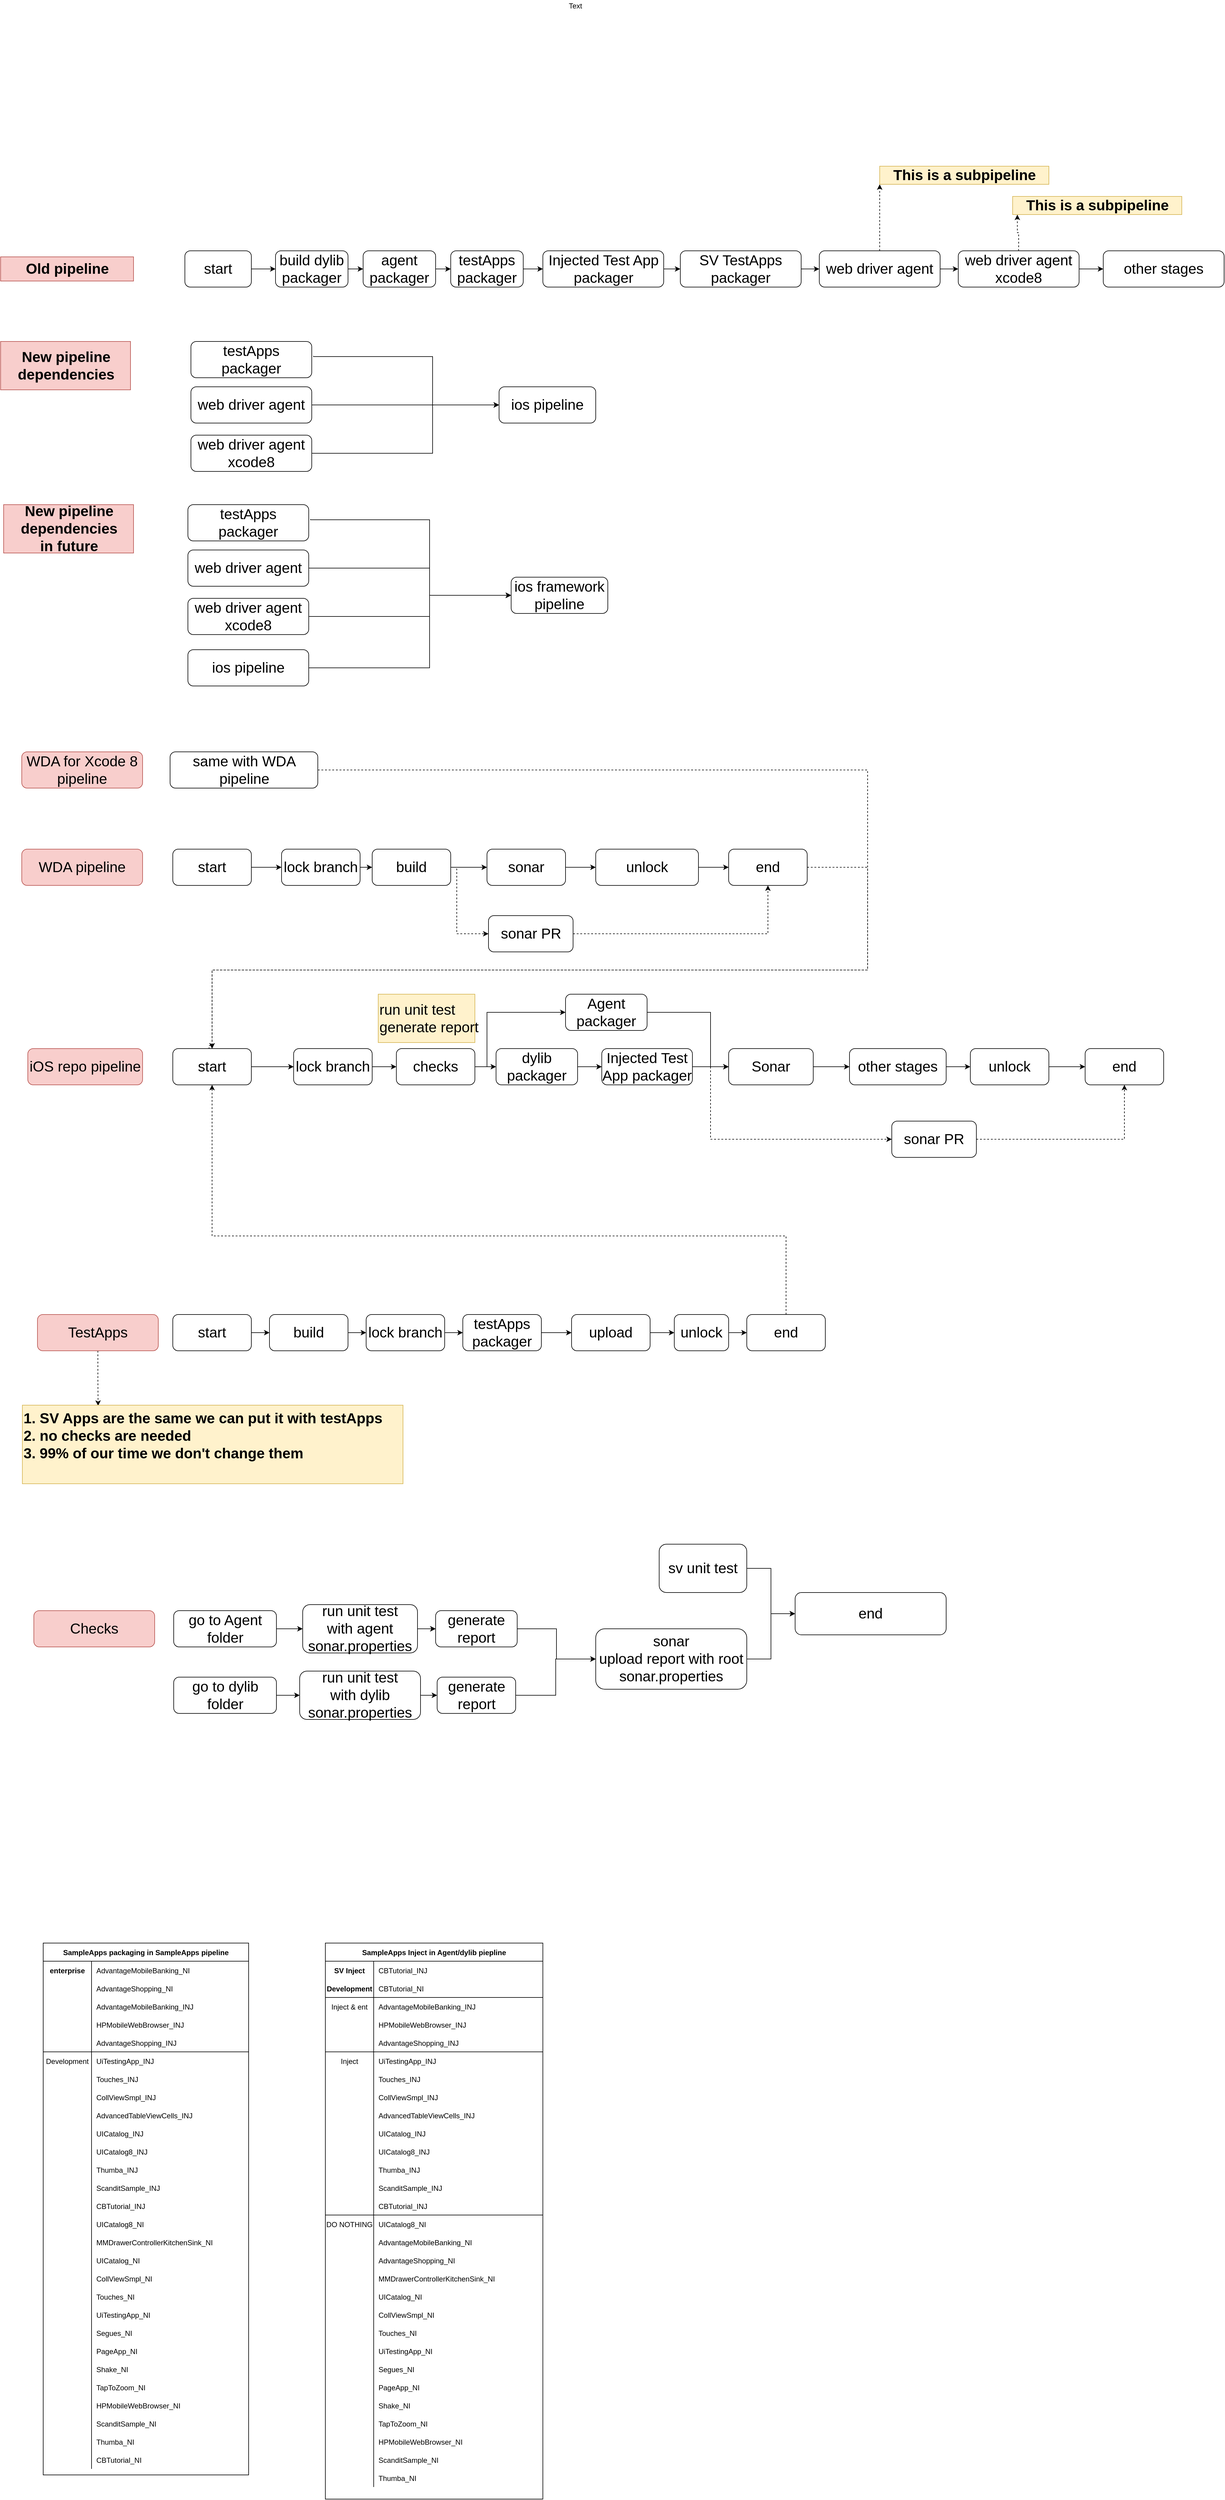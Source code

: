 <mxfile version="13.2.4" type="device"><diagram name="Page-1" id="b33cb84f-bf7a-9ccf-f142-242d16432e5d"><mxGraphModel dx="2209" dy="2383" grid="1" gridSize="10" guides="1" tooltips="1" connect="1" arrows="1" fold="1" page="1" pageScale="1.5" pageWidth="1169" pageHeight="826" background="#ffffff" math="0" shadow="0"><root><mxCell id="0" style=";html=1;"/><mxCell id="1" style=";html=1;" parent="0"/><mxCell id="u7k5leEO19aBWH67cn4x-45" value="" style="edgeStyle=orthogonalEdgeStyle;rounded=0;orthogonalLoop=1;jettySize=auto;html=1;" parent="1" source="u7k5leEO19aBWH67cn4x-56" target="u7k5leEO19aBWH67cn4x-44" edge="1"><mxGeometry relative="1" as="geometry"><mxPoint x="720" y="380" as="sourcePoint"/></mxGeometry></mxCell><mxCell id="u7k5leEO19aBWH67cn4x-47" value="" style="edgeStyle=orthogonalEdgeStyle;rounded=0;orthogonalLoop=1;jettySize=auto;html=1;" parent="1" source="u7k5leEO19aBWH67cn4x-44" target="u7k5leEO19aBWH67cn4x-46" edge="1"><mxGeometry relative="1" as="geometry"/></mxCell><mxCell id="u7k5leEO19aBWH67cn4x-44" value="&lt;font style=&quot;font-size: 24px&quot;&gt;agent packager&lt;/font&gt;" style="rounded=1;whiteSpace=wrap;html=1;" parent="1" vertex="1"><mxGeometry x="725" y="350" width="120" height="60" as="geometry"/></mxCell><mxCell id="u7k5leEO19aBWH67cn4x-49" value="" style="edgeStyle=orthogonalEdgeStyle;rounded=0;orthogonalLoop=1;jettySize=auto;html=1;" parent="1" source="u7k5leEO19aBWH67cn4x-46" target="u7k5leEO19aBWH67cn4x-48" edge="1"><mxGeometry relative="1" as="geometry"/></mxCell><mxCell id="u7k5leEO19aBWH67cn4x-46" value="&lt;font style=&quot;font-size: 24px&quot;&gt;testApps packager&lt;/font&gt;" style="rounded=1;whiteSpace=wrap;html=1;" parent="1" vertex="1"><mxGeometry x="870" y="350" width="120" height="60" as="geometry"/></mxCell><mxCell id="u7k5leEO19aBWH67cn4x-51" value="" style="edgeStyle=orthogonalEdgeStyle;rounded=0;orthogonalLoop=1;jettySize=auto;html=1;" parent="1" source="u7k5leEO19aBWH67cn4x-48" target="u7k5leEO19aBWH67cn4x-50" edge="1"><mxGeometry relative="1" as="geometry"/></mxCell><mxCell id="u7k5leEO19aBWH67cn4x-48" value="&lt;font style=&quot;font-size: 24px&quot;&gt;Injected Test App&lt;br&gt;packager&lt;/font&gt;" style="rounded=1;whiteSpace=wrap;html=1;" parent="1" vertex="1"><mxGeometry x="1022.5" y="350" width="200" height="60" as="geometry"/></mxCell><mxCell id="u7k5leEO19aBWH67cn4x-53" value="" style="edgeStyle=orthogonalEdgeStyle;rounded=0;orthogonalLoop=1;jettySize=auto;html=1;" parent="1" source="u7k5leEO19aBWH67cn4x-50" target="u7k5leEO19aBWH67cn4x-52" edge="1"><mxGeometry relative="1" as="geometry"/></mxCell><mxCell id="u7k5leEO19aBWH67cn4x-50" value="&lt;font style=&quot;font-size: 24px&quot;&gt;SV TestApps&lt;br&gt;packager&lt;/font&gt;" style="rounded=1;whiteSpace=wrap;html=1;" parent="1" vertex="1"><mxGeometry x="1250" y="350" width="200" height="60" as="geometry"/></mxCell><mxCell id="u7k5leEO19aBWH67cn4x-55" value="" style="edgeStyle=orthogonalEdgeStyle;rounded=0;orthogonalLoop=1;jettySize=auto;html=1;" parent="1" source="u7k5leEO19aBWH67cn4x-52" target="u7k5leEO19aBWH67cn4x-54" edge="1"><mxGeometry relative="1" as="geometry"/></mxCell><mxCell id="u7k5leEO19aBWH67cn4x-166" style="edgeStyle=orthogonalEdgeStyle;rounded=0;orthogonalLoop=1;jettySize=auto;html=1;entryX=0;entryY=1;entryDx=0;entryDy=0;dashed=1;" parent="1" source="u7k5leEO19aBWH67cn4x-52" target="u7k5leEO19aBWH67cn4x-161" edge="1"><mxGeometry relative="1" as="geometry"/></mxCell><mxCell id="u7k5leEO19aBWH67cn4x-52" value="&lt;span style=&quot;font-size: 24px&quot;&gt;web driver agent&lt;/span&gt;" style="rounded=1;whiteSpace=wrap;html=1;" parent="1" vertex="1"><mxGeometry x="1480" y="350" width="200" height="60" as="geometry"/></mxCell><mxCell id="u7k5leEO19aBWH67cn4x-83" value="" style="edgeStyle=orthogonalEdgeStyle;rounded=0;orthogonalLoop=1;jettySize=auto;html=1;" parent="1" source="u7k5leEO19aBWH67cn4x-54" target="u7k5leEO19aBWH67cn4x-82" edge="1"><mxGeometry relative="1" as="geometry"/></mxCell><mxCell id="u7k5leEO19aBWH67cn4x-168" style="edgeStyle=orthogonalEdgeStyle;rounded=0;orthogonalLoop=1;jettySize=auto;html=1;entryX=0.028;entryY=1.004;entryDx=0;entryDy=0;entryPerimeter=0;dashed=1;" parent="1" source="u7k5leEO19aBWH67cn4x-54" target="u7k5leEO19aBWH67cn4x-162" edge="1"><mxGeometry relative="1" as="geometry"/></mxCell><mxCell id="u7k5leEO19aBWH67cn4x-54" value="&lt;span style=&quot;font-size: 24px&quot;&gt;web driver agent xcode8&lt;/span&gt;" style="rounded=1;whiteSpace=wrap;html=1;" parent="1" vertex="1"><mxGeometry x="1710" y="350" width="200" height="60" as="geometry"/></mxCell><mxCell id="u7k5leEO19aBWH67cn4x-82" value="&lt;span style=&quot;font-size: 24px&quot;&gt;other stages&lt;/span&gt;" style="rounded=1;whiteSpace=wrap;html=1;" parent="1" vertex="1"><mxGeometry x="1950" y="350" width="200" height="60" as="geometry"/></mxCell><mxCell id="u7k5leEO19aBWH67cn4x-56" value="&lt;font style=&quot;font-size: 24px&quot;&gt;build dylib&lt;br&gt;packager&lt;br&gt;&lt;/font&gt;" style="rounded=1;whiteSpace=wrap;html=1;" parent="1" vertex="1"><mxGeometry x="580" y="350" width="120" height="60" as="geometry"/></mxCell><mxCell id="u7k5leEO19aBWH67cn4x-59" style="edgeStyle=orthogonalEdgeStyle;rounded=0;orthogonalLoop=1;jettySize=auto;html=1;entryX=0;entryY=0.5;entryDx=0;entryDy=0;exitX=1.015;exitY=0.4;exitDx=0;exitDy=0;exitPerimeter=0;" parent="1" source="u7k5leEO19aBWH67cn4x-57" target="u7k5leEO19aBWH67cn4x-58" edge="1"><mxGeometry relative="1" as="geometry"><mxPoint x="630" y="525" as="sourcePoint"/><Array as="points"><mxPoint x="643" y="525"/><mxPoint x="840" y="525"/><mxPoint x="840" y="605"/></Array></mxGeometry></mxCell><mxCell id="u7k5leEO19aBWH67cn4x-57" value="&lt;span style=&quot;font-size: 24px&quot;&gt;testApps packager&lt;/span&gt;" style="rounded=1;whiteSpace=wrap;html=1;" parent="1" vertex="1"><mxGeometry x="440" y="500" width="200" height="60" as="geometry"/></mxCell><mxCell id="u7k5leEO19aBWH67cn4x-58" value="&lt;font style=&quot;font-size: 24px&quot;&gt;ios pipeline&lt;br&gt;&lt;/font&gt;" style="rounded=1;whiteSpace=wrap;html=1;" parent="1" vertex="1"><mxGeometry x="950" y="575" width="160" height="60" as="geometry"/></mxCell><mxCell id="hGSkJrPVokQtNQv4Fqau-3" style="edgeStyle=orthogonalEdgeStyle;rounded=0;orthogonalLoop=1;jettySize=auto;html=1;exitX=1;exitY=0.5;exitDx=0;exitDy=0;entryX=0;entryY=0.5;entryDx=0;entryDy=0;" parent="1" source="u7k5leEO19aBWH67cn4x-66" target="u7k5leEO19aBWH67cn4x-58" edge="1"><mxGeometry relative="1" as="geometry"/></mxCell><mxCell id="u7k5leEO19aBWH67cn4x-66" value="&lt;span style=&quot;font-size: 24px&quot;&gt;web driver agent&lt;/span&gt;" style="rounded=1;whiteSpace=wrap;html=1;" parent="1" vertex="1"><mxGeometry x="440" y="575" width="200" height="60" as="geometry"/></mxCell><mxCell id="hGSkJrPVokQtNQv4Fqau-4" style="edgeStyle=orthogonalEdgeStyle;rounded=0;orthogonalLoop=1;jettySize=auto;html=1;" parent="1" source="u7k5leEO19aBWH67cn4x-68" target="u7k5leEO19aBWH67cn4x-58" edge="1"><mxGeometry relative="1" as="geometry"><mxPoint x="980" y="605" as="targetPoint"/><Array as="points"><mxPoint x="840" y="685"/><mxPoint x="840" y="605"/></Array></mxGeometry></mxCell><mxCell id="u7k5leEO19aBWH67cn4x-68" value="&lt;span style=&quot;font-size: 24px&quot;&gt;web driver agent xcode8&lt;/span&gt;" style="rounded=1;whiteSpace=wrap;html=1;" parent="1" vertex="1"><mxGeometry x="440" y="655" width="200" height="60" as="geometry"/></mxCell><mxCell id="u7k5leEO19aBWH67cn4x-85" style="edgeStyle=orthogonalEdgeStyle;rounded=0;orthogonalLoop=1;jettySize=auto;html=1;entryX=0;entryY=0.5;entryDx=0;entryDy=0;" parent="1" source="u7k5leEO19aBWH67cn4x-84" target="u7k5leEO19aBWH67cn4x-56" edge="1"><mxGeometry relative="1" as="geometry"/></mxCell><mxCell id="u7k5leEO19aBWH67cn4x-84" value="&lt;font style=&quot;font-size: 24px&quot;&gt;start&lt;/font&gt;" style="rounded=1;whiteSpace=wrap;html=1;" parent="1" vertex="1"><mxGeometry x="430" y="350" width="110" height="60" as="geometry"/></mxCell><mxCell id="u7k5leEO19aBWH67cn4x-88" value="&lt;span style=&quot;font-size: 24px&quot;&gt;WDA pipeline&lt;/span&gt;" style="rounded=1;whiteSpace=wrap;html=1;fillColor=#f8cecc;strokeColor=#b85450;" parent="1" vertex="1"><mxGeometry x="160" y="1340" width="200" height="60" as="geometry"/></mxCell><mxCell id="u7k5leEO19aBWH67cn4x-97" style="edgeStyle=orthogonalEdgeStyle;rounded=0;orthogonalLoop=1;jettySize=auto;html=1;exitX=1;exitY=0.5;exitDx=0;exitDy=0;entryX=0;entryY=0.5;entryDx=0;entryDy=0;dashed=1;" parent="1" source="u7k5leEO19aBWH67cn4x-92" target="u7k5leEO19aBWH67cn4x-96" edge="1"><mxGeometry relative="1" as="geometry"><Array as="points"><mxPoint x="880" y="1370"/><mxPoint x="880" y="1480"/></Array></mxGeometry></mxCell><mxCell id="u7k5leEO19aBWH67cn4x-89" value="&lt;span style=&quot;font-size: 24px&quot;&gt;start&lt;/span&gt;" style="rounded=1;whiteSpace=wrap;html=1;" parent="1" vertex="1"><mxGeometry x="410" y="1340" width="130" height="60" as="geometry"/></mxCell><mxCell id="u7k5leEO19aBWH67cn4x-103" style="edgeStyle=orthogonalEdgeStyle;rounded=0;orthogonalLoop=1;jettySize=auto;html=1;entryX=0;entryY=0.5;entryDx=0;entryDy=0;exitX=1;exitY=0.5;exitDx=0;exitDy=0;" parent="1" source="u7k5leEO19aBWH67cn4x-89" target="u7k5leEO19aBWH67cn4x-90" edge="1"><mxGeometry relative="1" as="geometry"><mxPoint x="570" y="1370" as="sourcePoint"/></mxGeometry></mxCell><mxCell id="u7k5leEO19aBWH67cn4x-93" value="" style="edgeStyle=orthogonalEdgeStyle;rounded=0;orthogonalLoop=1;jettySize=auto;html=1;" parent="1" source="u7k5leEO19aBWH67cn4x-90" target="u7k5leEO19aBWH67cn4x-92" edge="1"><mxGeometry relative="1" as="geometry"/></mxCell><mxCell id="u7k5leEO19aBWH67cn4x-90" value="&lt;span style=&quot;font-size: 24px&quot;&gt;lock branch&lt;/span&gt;" style="rounded=1;whiteSpace=wrap;html=1;" parent="1" vertex="1"><mxGeometry x="590" y="1340" width="130" height="60" as="geometry"/></mxCell><mxCell id="u7k5leEO19aBWH67cn4x-108" value="" style="edgeStyle=orthogonalEdgeStyle;rounded=0;orthogonalLoop=1;jettySize=auto;html=1;" parent="1" source="u7k5leEO19aBWH67cn4x-92" target="u7k5leEO19aBWH67cn4x-107" edge="1"><mxGeometry relative="1" as="geometry"/></mxCell><mxCell id="u7k5leEO19aBWH67cn4x-92" value="&lt;span style=&quot;font-size: 24px&quot;&gt;build&lt;/span&gt;" style="rounded=1;whiteSpace=wrap;html=1;" parent="1" vertex="1"><mxGeometry x="740" y="1340" width="130" height="60" as="geometry"/></mxCell><mxCell id="u7k5leEO19aBWH67cn4x-110" value="" style="edgeStyle=orthogonalEdgeStyle;rounded=0;orthogonalLoop=1;jettySize=auto;html=1;" parent="1" source="u7k5leEO19aBWH67cn4x-107" target="u7k5leEO19aBWH67cn4x-109" edge="1"><mxGeometry relative="1" as="geometry"/></mxCell><mxCell id="u7k5leEO19aBWH67cn4x-107" value="&lt;span style=&quot;font-size: 24px&quot;&gt;sonar&lt;/span&gt;" style="rounded=1;whiteSpace=wrap;html=1;" parent="1" vertex="1"><mxGeometry x="930" y="1340" width="130" height="60" as="geometry"/></mxCell><mxCell id="u7k5leEO19aBWH67cn4x-111" style="edgeStyle=orthogonalEdgeStyle;rounded=0;orthogonalLoop=1;jettySize=auto;html=1;entryX=0;entryY=0.5;entryDx=0;entryDy=0;" parent="1" source="u7k5leEO19aBWH67cn4x-109" target="u7k5leEO19aBWH67cn4x-98" edge="1"><mxGeometry relative="1" as="geometry"/></mxCell><mxCell id="u7k5leEO19aBWH67cn4x-109" value="&lt;span style=&quot;font-size: 24px&quot;&gt;unlock&lt;/span&gt;" style="rounded=1;whiteSpace=wrap;html=1;" parent="1" vertex="1"><mxGeometry x="1110" y="1340" width="170" height="60" as="geometry"/></mxCell><mxCell id="u8nEaC3HUhh4bfNLQcR--1" style="edgeStyle=orthogonalEdgeStyle;rounded=0;orthogonalLoop=1;jettySize=auto;html=1;entryX=0.5;entryY=0;entryDx=0;entryDy=0;dashed=1;" parent="1" source="u7k5leEO19aBWH67cn4x-98" target="u7k5leEO19aBWH67cn4x-116" edge="1"><mxGeometry relative="1" as="geometry"><Array as="points"><mxPoint x="1560" y="1370"/><mxPoint x="1560" y="1540"/><mxPoint x="475" y="1540"/></Array></mxGeometry></mxCell><mxCell id="u7k5leEO19aBWH67cn4x-98" value="&lt;span style=&quot;font-size: 24px&quot;&gt;end&lt;/span&gt;" style="rounded=1;whiteSpace=wrap;html=1;" parent="1" vertex="1"><mxGeometry x="1330" y="1340" width="130" height="60" as="geometry"/></mxCell><mxCell id="H7fXPrWc_bv-qgV2GgjT-1" style="edgeStyle=orthogonalEdgeStyle;rounded=0;orthogonalLoop=1;jettySize=auto;html=1;entryX=0.5;entryY=1;entryDx=0;entryDy=0;dashed=1;" edge="1" parent="1" source="u7k5leEO19aBWH67cn4x-96" target="u7k5leEO19aBWH67cn4x-98"><mxGeometry relative="1" as="geometry"/></mxCell><mxCell id="u7k5leEO19aBWH67cn4x-96" value="&lt;span style=&quot;font-size: 24px&quot;&gt;sonar PR&lt;/span&gt;" style="rounded=1;whiteSpace=wrap;html=1;" parent="1" vertex="1"><mxGeometry x="932.5" y="1450" width="140" height="60" as="geometry"/></mxCell><mxCell id="u7k5leEO19aBWH67cn4x-115" value="&lt;span style=&quot;font-size: 24px&quot;&gt;iOS repo pipeline&lt;/span&gt;" style="rounded=1;whiteSpace=wrap;html=1;fillColor=#f8cecc;strokeColor=#b85450;" parent="1" vertex="1"><mxGeometry x="170" y="1670" width="190" height="60" as="geometry"/></mxCell><mxCell id="u7k5leEO19aBWH67cn4x-116" value="&lt;span style=&quot;font-size: 24px&quot;&gt;start&lt;/span&gt;" style="rounded=1;whiteSpace=wrap;html=1;" parent="1" vertex="1"><mxGeometry x="410" y="1670" width="130" height="60" as="geometry"/></mxCell><mxCell id="u7k5leEO19aBWH67cn4x-118" value="" style="edgeStyle=orthogonalEdgeStyle;rounded=0;orthogonalLoop=1;jettySize=auto;html=1;exitX=1;exitY=0.5;exitDx=0;exitDy=0;entryX=0;entryY=0.5;entryDx=0;entryDy=0;" parent="1" source="u7k5leEO19aBWH67cn4x-116" target="u7k5leEO19aBWH67cn4x-122" edge="1"><mxGeometry relative="1" as="geometry"><mxPoint x="550" y="1700.059" as="sourcePoint"/><mxPoint x="570" y="1700" as="targetPoint"/></mxGeometry></mxCell><mxCell id="u7k5leEO19aBWH67cn4x-121" value="" style="edgeStyle=orthogonalEdgeStyle;rounded=0;orthogonalLoop=1;jettySize=auto;html=1;" parent="1" source="u7k5leEO19aBWH67cn4x-122" target="u7k5leEO19aBWH67cn4x-124" edge="1"><mxGeometry relative="1" as="geometry"/></mxCell><mxCell id="u7k5leEO19aBWH67cn4x-122" value="&lt;span style=&quot;font-size: 24px&quot;&gt;lock branch&lt;/span&gt;" style="rounded=1;whiteSpace=wrap;html=1;" parent="1" vertex="1"><mxGeometry x="610" y="1670" width="130" height="60" as="geometry"/></mxCell><mxCell id="u7k5leEO19aBWH67cn4x-123" value="" style="edgeStyle=orthogonalEdgeStyle;rounded=0;orthogonalLoop=1;jettySize=auto;html=1;" parent="1" source="u7k5leEO19aBWH67cn4x-124" target="u7k5leEO19aBWH67cn4x-126" edge="1"><mxGeometry relative="1" as="geometry"/></mxCell><mxCell id="RYzUkHDaywiJMY04QlxR-2" style="edgeStyle=orthogonalEdgeStyle;rounded=0;orthogonalLoop=1;jettySize=auto;html=1;exitX=1;exitY=0.5;exitDx=0;exitDy=0;" parent="1" source="u7k5leEO19aBWH67cn4x-124" target="RYzUkHDaywiJMY04QlxR-1" edge="1"><mxGeometry relative="1" as="geometry"><mxPoint x="1050" y="1610" as="targetPoint"/><Array as="points"><mxPoint x="930" y="1700"/><mxPoint x="930" y="1610"/></Array></mxGeometry></mxCell><mxCell id="RYzUkHDaywiJMY04QlxR-9" style="edgeStyle=orthogonalEdgeStyle;rounded=0;orthogonalLoop=1;jettySize=auto;html=1;entryX=0;entryY=0.5;entryDx=0;entryDy=0;dashed=1;" parent="1" target="u7k5leEO19aBWH67cn4x-132" edge="1"><mxGeometry relative="1" as="geometry"><mxPoint x="1300" y="1700" as="sourcePoint"/><Array as="points"><mxPoint x="1300" y="1820"/></Array></mxGeometry></mxCell><mxCell id="u7k5leEO19aBWH67cn4x-124" value="&lt;span style=&quot;font-size: 24px&quot;&gt;checks&lt;/span&gt;" style="rounded=1;whiteSpace=wrap;html=1;" parent="1" vertex="1"><mxGeometry x="780" y="1670" width="130" height="60" as="geometry"/></mxCell><mxCell id="u7k5leEO19aBWH67cn4x-155" style="edgeStyle=orthogonalEdgeStyle;rounded=0;orthogonalLoop=1;jettySize=auto;html=1;" parent="1" source="u7k5leEO19aBWH67cn4x-126" target="u7k5leEO19aBWH67cn4x-154" edge="1"><mxGeometry relative="1" as="geometry"/></mxCell><mxCell id="u7k5leEO19aBWH67cn4x-126" value="&lt;span style=&quot;font-size: 24px&quot;&gt;dylib&lt;br&gt;packager&lt;br&gt;&lt;/span&gt;" style="rounded=1;whiteSpace=wrap;html=1;" parent="1" vertex="1"><mxGeometry x="945" y="1670" width="135" height="60" as="geometry"/></mxCell><mxCell id="u7k5leEO19aBWH67cn4x-127" style="edgeStyle=orthogonalEdgeStyle;rounded=0;orthogonalLoop=1;jettySize=auto;html=1;entryX=0;entryY=0.5;entryDx=0;entryDy=0;" parent="1" source="u7k5leEO19aBWH67cn4x-128" target="u7k5leEO19aBWH67cn4x-129" edge="1"><mxGeometry relative="1" as="geometry"><mxPoint x="1500.0" y="1700" as="targetPoint"/></mxGeometry></mxCell><mxCell id="u7k5leEO19aBWH67cn4x-128" value="&lt;span style=&quot;font-size: 24px&quot;&gt;other stages&lt;/span&gt;" style="rounded=1;whiteSpace=wrap;html=1;" parent="1" vertex="1"><mxGeometry x="1530" y="1670" width="160" height="60" as="geometry"/></mxCell><mxCell id="hGSkJrPVokQtNQv4Fqau-13" value="" style="edgeStyle=orthogonalEdgeStyle;rounded=0;orthogonalLoop=1;jettySize=auto;html=1;" parent="1" source="u7k5leEO19aBWH67cn4x-129" target="hGSkJrPVokQtNQv4Fqau-12" edge="1"><mxGeometry relative="1" as="geometry"/></mxCell><mxCell id="u7k5leEO19aBWH67cn4x-129" value="&lt;span style=&quot;font-size: 24px&quot;&gt;unlock&lt;br&gt;&lt;/span&gt;" style="rounded=1;whiteSpace=wrap;html=1;" parent="1" vertex="1"><mxGeometry x="1730" y="1670" width="130" height="60" as="geometry"/></mxCell><mxCell id="hGSkJrPVokQtNQv4Fqau-12" value="&lt;span style=&quot;font-size: 24px&quot;&gt;end&lt;br&gt;&lt;/span&gt;" style="rounded=1;whiteSpace=wrap;html=1;" parent="1" vertex="1"><mxGeometry x="1920" y="1670" width="130" height="60" as="geometry"/></mxCell><mxCell id="RYzUkHDaywiJMY04QlxR-7" style="edgeStyle=orthogonalEdgeStyle;rounded=0;orthogonalLoop=1;jettySize=auto;html=1;dashed=1;" parent="1" source="u7k5leEO19aBWH67cn4x-132" edge="1"><mxGeometry relative="1" as="geometry"><mxPoint x="1985" y="1730" as="targetPoint"/><Array as="points"><mxPoint x="1985" y="1820"/></Array></mxGeometry></mxCell><mxCell id="u7k5leEO19aBWH67cn4x-132" value="&lt;span style=&quot;font-size: 24px&quot;&gt;sonar PR&lt;/span&gt;" style="rounded=1;whiteSpace=wrap;html=1;" parent="1" vertex="1"><mxGeometry x="1600" y="1790" width="140" height="60" as="geometry"/></mxCell><mxCell id="u7k5leEO19aBWH67cn4x-169" style="edgeStyle=orthogonalEdgeStyle;rounded=0;orthogonalLoop=1;jettySize=auto;html=1;entryX=0.199;entryY=0.008;entryDx=0;entryDy=0;entryPerimeter=0;dashed=1;" parent="1" source="u7k5leEO19aBWH67cn4x-136" target="u7k5leEO19aBWH67cn4x-165" edge="1"><mxGeometry relative="1" as="geometry"/></mxCell><mxCell id="u7k5leEO19aBWH67cn4x-136" value="&lt;span style=&quot;font-size: 24px&quot;&gt;TestApps&lt;/span&gt;" style="rounded=1;whiteSpace=wrap;html=1;fillColor=#f8cecc;strokeColor=#b85450;" parent="1" vertex="1"><mxGeometry x="186" y="2110" width="200" height="60" as="geometry"/></mxCell><mxCell id="u7k5leEO19aBWH67cn4x-138" value="" style="edgeStyle=orthogonalEdgeStyle;rounded=0;orthogonalLoop=1;jettySize=auto;html=1;exitX=1;exitY=0.5;exitDx=0;exitDy=0;" parent="1" source="u7k5leEO19aBWH67cn4x-153" target="u7k5leEO19aBWH67cn4x-140" edge="1"><mxGeometry relative="1" as="geometry"><mxPoint x="550" y="2140.059" as="sourcePoint"/></mxGeometry></mxCell><mxCell id="u7k5leEO19aBWH67cn4x-139" style="edgeStyle=orthogonalEdgeStyle;rounded=0;orthogonalLoop=1;jettySize=auto;html=1;entryX=0;entryY=0.5;entryDx=0;entryDy=0;" parent="1" source="u7k5leEO19aBWH67cn4x-140" target="u7k5leEO19aBWH67cn4x-142" edge="1"><mxGeometry relative="1" as="geometry"/></mxCell><mxCell id="u7k5leEO19aBWH67cn4x-140" value="&lt;span style=&quot;font-size: 24px&quot;&gt;build&lt;/span&gt;" style="rounded=1;whiteSpace=wrap;html=1;" parent="1" vertex="1"><mxGeometry x="570" y="2110" width="130" height="60" as="geometry"/></mxCell><mxCell id="u7k5leEO19aBWH67cn4x-141" value="" style="edgeStyle=orthogonalEdgeStyle;rounded=0;orthogonalLoop=1;jettySize=auto;html=1;" parent="1" source="u7k5leEO19aBWH67cn4x-142" target="u7k5leEO19aBWH67cn4x-144" edge="1"><mxGeometry relative="1" as="geometry"/></mxCell><mxCell id="u7k5leEO19aBWH67cn4x-142" value="&lt;span style=&quot;font-size: 24px&quot;&gt;lock branch&lt;/span&gt;" style="rounded=1;whiteSpace=wrap;html=1;" parent="1" vertex="1"><mxGeometry x="730" y="2110" width="130" height="60" as="geometry"/></mxCell><mxCell id="u7k5leEO19aBWH67cn4x-143" value="" style="edgeStyle=orthogonalEdgeStyle;rounded=0;orthogonalLoop=1;jettySize=auto;html=1;" parent="1" source="u7k5leEO19aBWH67cn4x-144" target="u7k5leEO19aBWH67cn4x-146" edge="1"><mxGeometry relative="1" as="geometry"/></mxCell><mxCell id="u7k5leEO19aBWH67cn4x-144" value="&lt;span style=&quot;font-size: 24px&quot;&gt;testApps&lt;br&gt;&lt;/span&gt;&lt;span style=&quot;font-size: 24px&quot;&gt;packager&lt;/span&gt;" style="rounded=1;whiteSpace=wrap;html=1;" parent="1" vertex="1"><mxGeometry x="890" y="2110" width="130" height="60" as="geometry"/></mxCell><mxCell id="u7k5leEO19aBWH67cn4x-145" value="" style="edgeStyle=orthogonalEdgeStyle;rounded=0;orthogonalLoop=1;jettySize=auto;html=1;" parent="1" source="u7k5leEO19aBWH67cn4x-146" target="u7k5leEO19aBWH67cn4x-148" edge="1"><mxGeometry relative="1" as="geometry"/></mxCell><mxCell id="u7k5leEO19aBWH67cn4x-146" value="&lt;span style=&quot;font-size: 24px&quot;&gt;upload&lt;br&gt;&lt;/span&gt;" style="rounded=1;whiteSpace=wrap;html=1;" parent="1" vertex="1"><mxGeometry x="1070" y="2110" width="130" height="60" as="geometry"/></mxCell><mxCell id="u7k5leEO19aBWH67cn4x-147" style="edgeStyle=orthogonalEdgeStyle;rounded=0;orthogonalLoop=1;jettySize=auto;html=1;entryX=0;entryY=0.5;entryDx=0;entryDy=0;" parent="1" source="u7k5leEO19aBWH67cn4x-148" target="u7k5leEO19aBWH67cn4x-149" edge="1"><mxGeometry relative="1" as="geometry"/></mxCell><mxCell id="u7k5leEO19aBWH67cn4x-148" value="&lt;span style=&quot;font-size: 24px&quot;&gt;unlock&lt;/span&gt;" style="rounded=1;whiteSpace=wrap;html=1;" parent="1" vertex="1"><mxGeometry x="1240" y="2110" width="90" height="60" as="geometry"/></mxCell><mxCell id="BQDAH9-uPRAk8Wt2UX9D-1" style="edgeStyle=orthogonalEdgeStyle;rounded=0;orthogonalLoop=1;jettySize=auto;html=1;exitX=0.5;exitY=0;exitDx=0;exitDy=0;entryX=0.5;entryY=1;entryDx=0;entryDy=0;dashed=1;" parent="1" source="u7k5leEO19aBWH67cn4x-149" target="u7k5leEO19aBWH67cn4x-116" edge="1"><mxGeometry relative="1" as="geometry"><Array as="points"><mxPoint x="1425" y="1980"/><mxPoint x="475" y="1980"/></Array></mxGeometry></mxCell><mxCell id="u7k5leEO19aBWH67cn4x-149" value="&lt;span style=&quot;font-size: 24px&quot;&gt;end&lt;/span&gt;" style="rounded=1;whiteSpace=wrap;html=1;" parent="1" vertex="1"><mxGeometry x="1360" y="2110" width="130" height="60" as="geometry"/></mxCell><mxCell id="u7k5leEO19aBWH67cn4x-153" value="&lt;span style=&quot;font-size: 24px&quot;&gt;start&lt;/span&gt;" style="rounded=1;whiteSpace=wrap;html=1;" parent="1" vertex="1"><mxGeometry x="410" y="2110" width="130" height="60" as="geometry"/></mxCell><mxCell id="RYzUkHDaywiJMY04QlxR-5" style="edgeStyle=orthogonalEdgeStyle;rounded=0;orthogonalLoop=1;jettySize=auto;html=1;entryX=0;entryY=0.5;entryDx=0;entryDy=0;" parent="1" source="u7k5leEO19aBWH67cn4x-154" target="RYzUkHDaywiJMY04QlxR-4" edge="1"><mxGeometry relative="1" as="geometry"/></mxCell><mxCell id="u7k5leEO19aBWH67cn4x-154" value="&lt;span style=&quot;font-size: 24px&quot;&gt;Injected Test App&amp;nbsp;&lt;/span&gt;&lt;span style=&quot;font-size: 24px&quot;&gt;packager&lt;/span&gt;&lt;span style=&quot;font-size: 24px&quot;&gt;&lt;br&gt;&lt;/span&gt;" style="rounded=1;whiteSpace=wrap;html=1;" parent="1" vertex="1"><mxGeometry x="1120" y="1670" width="150" height="60" as="geometry"/></mxCell><mxCell id="u7k5leEO19aBWH67cn4x-160" value="Old pipeline" style="text;html=1;fontSize=24;fontStyle=1;verticalAlign=middle;align=center;fillColor=#f8cecc;strokeColor=#b85450;" parent="1" vertex="1"><mxGeometry x="125" y="360" width="220" height="40" as="geometry"/></mxCell><mxCell id="u7k5leEO19aBWH67cn4x-161" value="This is a subpipeline" style="text;strokeColor=#d6b656;fillColor=#fff2cc;html=1;fontSize=24;fontStyle=1;verticalAlign=middle;align=center;" parent="1" vertex="1"><mxGeometry x="1580" y="210" width="280" height="30" as="geometry"/></mxCell><mxCell id="u7k5leEO19aBWH67cn4x-162" value="This is a subpipeline" style="text;strokeColor=#d6b656;fillColor=#fff2cc;html=1;fontSize=24;fontStyle=1;verticalAlign=middle;align=center;" parent="1" vertex="1"><mxGeometry x="1800" y="260" width="280" height="30" as="geometry"/></mxCell><mxCell id="u7k5leEO19aBWH67cn4x-165" value="1. SV Apps are the same we can put it with testApps&lt;br&gt;2. no checks are needed&lt;br&gt;3. 99% of our time we don't change them&lt;br&gt;&lt;div&gt;&lt;br&gt;&lt;/div&gt;" style="text;strokeColor=#d6b656;fillColor=#fff2cc;html=1;fontSize=24;fontStyle=1;verticalAlign=middle;align=left;" parent="1" vertex="1"><mxGeometry x="161" y="2260" width="630" height="130" as="geometry"/></mxCell><mxCell id="u7k5leEO19aBWH67cn4x-171" value="Text" style="text;html=1;align=center;verticalAlign=middle;resizable=0;points=[];autosize=1;" parent="1" vertex="1"><mxGeometry x="1056" y="-65" width="40" height="20" as="geometry"/></mxCell><mxCell id="RYzUkHDaywiJMY04QlxR-3" style="edgeStyle=orthogonalEdgeStyle;rounded=0;orthogonalLoop=1;jettySize=auto;html=1;exitX=1;exitY=0.5;exitDx=0;exitDy=0;entryX=0;entryY=0.5;entryDx=0;entryDy=0;" parent="1" target="RYzUkHDaywiJMY04QlxR-4" edge="1"><mxGeometry relative="1" as="geometry"><mxPoint x="1310" y="1600" as="targetPoint"/><mxPoint x="1185" y="1610" as="sourcePoint"/><Array as="points"><mxPoint x="1300" y="1610"/><mxPoint x="1300" y="1700"/></Array></mxGeometry></mxCell><mxCell id="RYzUkHDaywiJMY04QlxR-1" value="&lt;span style=&quot;font-size: 24px&quot;&gt;Agent packager&lt;/span&gt;&lt;span style=&quot;font-size: 24px&quot;&gt;&lt;br&gt;&lt;/span&gt;" style="rounded=1;whiteSpace=wrap;html=1;" parent="1" vertex="1"><mxGeometry x="1060" y="1580" width="135" height="60" as="geometry"/></mxCell><mxCell id="RYzUkHDaywiJMY04QlxR-6" style="edgeStyle=orthogonalEdgeStyle;rounded=0;orthogonalLoop=1;jettySize=auto;html=1;entryX=0;entryY=0.5;entryDx=0;entryDy=0;" parent="1" source="RYzUkHDaywiJMY04QlxR-4" target="u7k5leEO19aBWH67cn4x-128" edge="1"><mxGeometry relative="1" as="geometry"/></mxCell><mxCell id="RYzUkHDaywiJMY04QlxR-4" value="&lt;span style=&quot;font-size: 24px&quot;&gt;Sonar&lt;br&gt;&lt;/span&gt;" style="rounded=1;whiteSpace=wrap;html=1;" parent="1" vertex="1"><mxGeometry x="1330" y="1670" width="140" height="60" as="geometry"/></mxCell><mxCell id="u8nEaC3HUhh4bfNLQcR--3" value="&lt;h5&gt;&lt;span style=&quot;font-weight: normal&quot;&gt;&lt;font style=&quot;font-size: 24px&quot;&gt;run unit test&lt;br&gt;&lt;/font&gt;&lt;/span&gt;&lt;span style=&quot;font-weight: normal&quot;&gt;&lt;font style=&quot;font-size: 24px&quot;&gt;generate report&lt;/font&gt;&lt;/span&gt;&lt;/h5&gt;" style="text;strokeColor=#d6b656;fillColor=#fff2cc;html=1;fontSize=24;fontStyle=1;verticalAlign=middle;align=left;" parent="1" vertex="1"><mxGeometry x="750" y="1580" width="160" height="80" as="geometry"/></mxCell><mxCell id="u8nEaC3HUhh4bfNLQcR--9" value="&lt;span style=&quot;font-size: 24px&quot;&gt;Checks&lt;/span&gt;" style="rounded=1;whiteSpace=wrap;html=1;fillColor=#f8cecc;strokeColor=#b85450;" parent="1" vertex="1"><mxGeometry x="180" y="2600" width="200" height="60" as="geometry"/></mxCell><mxCell id="u8nEaC3HUhh4bfNLQcR--13" value="" style="edgeStyle=orthogonalEdgeStyle;rounded=0;orthogonalLoop=1;jettySize=auto;html=1;" parent="1" source="u8nEaC3HUhh4bfNLQcR--11" target="u8nEaC3HUhh4bfNLQcR--12" edge="1"><mxGeometry relative="1" as="geometry"/></mxCell><mxCell id="u8nEaC3HUhh4bfNLQcR--11" value="&lt;span style=&quot;font-size: 24px&quot;&gt;go to Agent folder&lt;/span&gt;" style="rounded=1;whiteSpace=wrap;html=1;" parent="1" vertex="1"><mxGeometry x="411.5" y="2600" width="170" height="60" as="geometry"/></mxCell><mxCell id="u8nEaC3HUhh4bfNLQcR--15" value="" style="edgeStyle=orthogonalEdgeStyle;rounded=0;orthogonalLoop=1;jettySize=auto;html=1;dashed=1;" parent="1" source="u8nEaC3HUhh4bfNLQcR--12" target="u8nEaC3HUhh4bfNLQcR--14" edge="1"><mxGeometry relative="1" as="geometry"/></mxCell><mxCell id="u8nEaC3HUhh4bfNLQcR--20" value="" style="edgeStyle=orthogonalEdgeStyle;rounded=0;orthogonalLoop=1;jettySize=auto;html=1;" parent="1" source="u8nEaC3HUhh4bfNLQcR--12" target="u8nEaC3HUhh4bfNLQcR--14" edge="1"><mxGeometry relative="1" as="geometry"/></mxCell><mxCell id="u8nEaC3HUhh4bfNLQcR--12" value="&lt;span style=&quot;font-size: 24px&quot;&gt;run unit test&lt;br&gt;with agent sonar.properties&lt;br&gt;&lt;/span&gt;" style="rounded=1;whiteSpace=wrap;html=1;" parent="1" vertex="1"><mxGeometry x="625" y="2590" width="190" height="80" as="geometry"/></mxCell><mxCell id="u8nEaC3HUhh4bfNLQcR--25" style="edgeStyle=orthogonalEdgeStyle;rounded=0;orthogonalLoop=1;jettySize=auto;html=1;entryX=0;entryY=0.5;entryDx=0;entryDy=0;" parent="1" source="u8nEaC3HUhh4bfNLQcR--14" target="u8nEaC3HUhh4bfNLQcR--19" edge="1"><mxGeometry relative="1" as="geometry"/></mxCell><mxCell id="u8nEaC3HUhh4bfNLQcR--14" value="&lt;span style=&quot;font-size: 24px&quot;&gt;generate report&lt;/span&gt;" style="rounded=1;whiteSpace=wrap;html=1;" parent="1" vertex="1"><mxGeometry x="845" y="2600" width="135" height="60" as="geometry"/></mxCell><mxCell id="u8nEaC3HUhh4bfNLQcR--21" value="" style="edgeStyle=orthogonalEdgeStyle;rounded=0;orthogonalLoop=1;jettySize=auto;html=1;" parent="1" source="u8nEaC3HUhh4bfNLQcR--16" target="u8nEaC3HUhh4bfNLQcR--17" edge="1"><mxGeometry relative="1" as="geometry"/></mxCell><mxCell id="u8nEaC3HUhh4bfNLQcR--16" value="&lt;span style=&quot;font-size: 24px&quot;&gt;go to dylib folder&lt;/span&gt;" style="rounded=1;whiteSpace=wrap;html=1;" parent="1" vertex="1"><mxGeometry x="411.5" y="2710" width="170" height="60" as="geometry"/></mxCell><mxCell id="u8nEaC3HUhh4bfNLQcR--22" value="" style="edgeStyle=orthogonalEdgeStyle;rounded=0;orthogonalLoop=1;jettySize=auto;html=1;" parent="1" source="u8nEaC3HUhh4bfNLQcR--17" target="u8nEaC3HUhh4bfNLQcR--18" edge="1"><mxGeometry relative="1" as="geometry"><mxPoint x="851" y="2740" as="targetPoint"/></mxGeometry></mxCell><mxCell id="u8nEaC3HUhh4bfNLQcR--17" value="&lt;span style=&quot;font-size: 24px&quot;&gt;run unit test&lt;br&gt;&lt;/span&gt;&lt;span style=&quot;font-size: 24px&quot;&gt;with dylib sonar.properties&lt;/span&gt;&lt;span style=&quot;font-size: 24px&quot;&gt;&lt;br&gt;&lt;/span&gt;" style="rounded=1;whiteSpace=wrap;html=1;" parent="1" vertex="1"><mxGeometry x="620" y="2700" width="200" height="80" as="geometry"/></mxCell><mxCell id="u8nEaC3HUhh4bfNLQcR--28" style="edgeStyle=orthogonalEdgeStyle;rounded=0;orthogonalLoop=1;jettySize=auto;html=1;exitX=1;exitY=0.5;exitDx=0;exitDy=0;entryX=0;entryY=0.5;entryDx=0;entryDy=0;" parent="1" source="u8nEaC3HUhh4bfNLQcR--18" target="u8nEaC3HUhh4bfNLQcR--19" edge="1"><mxGeometry relative="1" as="geometry"/></mxCell><mxCell id="u8nEaC3HUhh4bfNLQcR--18" value="&lt;span style=&quot;font-size: 24px&quot;&gt;generate report&lt;/span&gt;" style="rounded=1;whiteSpace=wrap;html=1;" parent="1" vertex="1"><mxGeometry x="847.5" y="2710" width="130" height="60" as="geometry"/></mxCell><mxCell id="hGSkJrPVokQtNQv4Fqau-17" value="" style="edgeStyle=orthogonalEdgeStyle;rounded=0;orthogonalLoop=1;jettySize=auto;html=1;" parent="1" source="u8nEaC3HUhh4bfNLQcR--19" target="hGSkJrPVokQtNQv4Fqau-16" edge="1"><mxGeometry relative="1" as="geometry"/></mxCell><mxCell id="u8nEaC3HUhh4bfNLQcR--19" value="&lt;span style=&quot;font-size: 24px&quot;&gt;sonar&lt;br&gt;upload report with root sonar.properties&lt;br&gt;&lt;/span&gt;" style="rounded=1;whiteSpace=wrap;html=1;" parent="1" vertex="1"><mxGeometry x="1110" y="2630" width="250" height="100" as="geometry"/></mxCell><mxCell id="hGSkJrPVokQtNQv4Fqau-16" value="&lt;span style=&quot;font-size: 24px&quot;&gt;end&lt;br&gt;&lt;/span&gt;" style="rounded=1;whiteSpace=wrap;html=1;" parent="1" vertex="1"><mxGeometry x="1440" y="2570" width="250" height="70" as="geometry"/></mxCell><mxCell id="d2fAB-fuJbqEma9Ttgjy-96" value="SampleApps packaging in SampleApps pipeline" style="shape=table;startSize=30;container=1;collapsible=1;childLayout=tableLayout;fixedRows=1;rowLines=0;fontStyle=1;align=center;resizeLast=1;" parent="1" vertex="1"><mxGeometry x="195.5" y="3150" width="340" height="880" as="geometry"/></mxCell><mxCell id="d2fAB-fuJbqEma9Ttgjy-97" value="" style="shape=partialRectangle;collapsible=0;dropTarget=0;pointerEvents=0;fillColor=none;top=0;left=0;bottom=0;right=0;points=[[0,0.5],[1,0.5]];portConstraint=eastwest;" parent="d2fAB-fuJbqEma9Ttgjy-96" vertex="1"><mxGeometry y="30" width="340" height="30" as="geometry"/></mxCell><mxCell id="d2fAB-fuJbqEma9Ttgjy-98" value="enterprise" style="shape=partialRectangle;connectable=0;fillColor=none;top=0;left=0;bottom=0;right=0;fontStyle=1;overflow=hidden;" parent="d2fAB-fuJbqEma9Ttgjy-97" vertex="1"><mxGeometry width="80" height="30" as="geometry"/></mxCell><mxCell id="d2fAB-fuJbqEma9Ttgjy-99" value="AdvantageMobileBanking_NI" style="shape=partialRectangle;connectable=0;fillColor=none;top=0;left=0;bottom=0;right=0;align=left;spacingLeft=6;fontStyle=0;overflow=hidden;strokeColor=none;" parent="d2fAB-fuJbqEma9Ttgjy-97" vertex="1"><mxGeometry x="80" width="260" height="30" as="geometry"/></mxCell><mxCell id="d2fAB-fuJbqEma9Ttgjy-388" style="shape=partialRectangle;collapsible=0;dropTarget=0;pointerEvents=0;fillColor=none;top=0;left=0;bottom=0;right=0;points=[[0,0.5],[1,0.5]];portConstraint=eastwest;" parent="d2fAB-fuJbqEma9Ttgjy-96" vertex="1"><mxGeometry y="60" width="340" height="30" as="geometry"/></mxCell><mxCell id="d2fAB-fuJbqEma9Ttgjy-389" style="shape=partialRectangle;connectable=0;fillColor=none;top=0;left=0;bottom=0;right=0;fontStyle=1;overflow=hidden;" parent="d2fAB-fuJbqEma9Ttgjy-388" vertex="1"><mxGeometry width="80" height="30" as="geometry"/></mxCell><mxCell id="d2fAB-fuJbqEma9Ttgjy-390" value="AdvantageShopping_NI" style="shape=partialRectangle;connectable=0;fillColor=none;top=0;left=0;bottom=0;right=0;align=left;spacingLeft=6;fontStyle=0;overflow=hidden;strokeColor=none;" parent="d2fAB-fuJbqEma9Ttgjy-388" vertex="1"><mxGeometry x="80" width="260" height="30" as="geometry"/></mxCell><mxCell id="d2fAB-fuJbqEma9Ttgjy-385" style="shape=partialRectangle;collapsible=0;dropTarget=0;pointerEvents=0;fillColor=none;top=0;left=0;bottom=0;right=0;points=[[0,0.5],[1,0.5]];portConstraint=eastwest;" parent="d2fAB-fuJbqEma9Ttgjy-96" vertex="1"><mxGeometry y="90" width="340" height="30" as="geometry"/></mxCell><mxCell id="d2fAB-fuJbqEma9Ttgjy-386" style="shape=partialRectangle;connectable=0;fillColor=none;top=0;left=0;bottom=0;right=0;fontStyle=1;overflow=hidden;" parent="d2fAB-fuJbqEma9Ttgjy-385" vertex="1"><mxGeometry width="80" height="30" as="geometry"/></mxCell><mxCell id="d2fAB-fuJbqEma9Ttgjy-387" value="AdvantageMobileBanking_INJ" style="shape=partialRectangle;connectable=0;fillColor=none;top=0;left=0;bottom=0;right=0;align=left;spacingLeft=6;fontStyle=0;overflow=hidden;strokeColor=none;" parent="d2fAB-fuJbqEma9Ttgjy-385" vertex="1"><mxGeometry x="80" width="260" height="30" as="geometry"/></mxCell><mxCell id="d2fAB-fuJbqEma9Ttgjy-382" style="shape=partialRectangle;collapsible=0;dropTarget=0;pointerEvents=0;fillColor=none;top=0;left=0;bottom=0;right=0;points=[[0,0.5],[1,0.5]];portConstraint=eastwest;" parent="d2fAB-fuJbqEma9Ttgjy-96" vertex="1"><mxGeometry y="120" width="340" height="30" as="geometry"/></mxCell><mxCell id="d2fAB-fuJbqEma9Ttgjy-383" style="shape=partialRectangle;connectable=0;fillColor=none;top=0;left=0;bottom=0;right=0;fontStyle=1;overflow=hidden;" parent="d2fAB-fuJbqEma9Ttgjy-382" vertex="1"><mxGeometry width="80" height="30" as="geometry"/></mxCell><mxCell id="d2fAB-fuJbqEma9Ttgjy-384" value="HPMobileWebBrowser_INJ" style="shape=partialRectangle;connectable=0;fillColor=none;top=0;left=0;bottom=0;right=0;align=left;spacingLeft=6;fontStyle=0;overflow=hidden;strokeColor=none;" parent="d2fAB-fuJbqEma9Ttgjy-382" vertex="1"><mxGeometry x="80" width="260" height="30" as="geometry"/></mxCell><mxCell id="d2fAB-fuJbqEma9Ttgjy-100" value="" style="shape=partialRectangle;collapsible=0;dropTarget=0;pointerEvents=0;fillColor=none;top=0;left=0;bottom=1;right=0;points=[[0,0.5],[1,0.5]];portConstraint=eastwest;" parent="d2fAB-fuJbqEma9Ttgjy-96" vertex="1"><mxGeometry y="150" width="340" height="30" as="geometry"/></mxCell><mxCell id="d2fAB-fuJbqEma9Ttgjy-101" value="" style="shape=partialRectangle;connectable=0;fillColor=none;top=0;left=0;bottom=0;right=0;fontStyle=1;overflow=hidden;" parent="d2fAB-fuJbqEma9Ttgjy-100" vertex="1"><mxGeometry width="80" height="30" as="geometry"/></mxCell><mxCell id="d2fAB-fuJbqEma9Ttgjy-102" value="AdvantageShopping_INJ" style="shape=partialRectangle;connectable=0;fillColor=none;top=0;left=0;bottom=0;right=0;align=left;spacingLeft=6;fontStyle=0;overflow=hidden;strokeColor=none;allowArrows=1;shadow=1;" parent="d2fAB-fuJbqEma9Ttgjy-100" vertex="1"><mxGeometry x="80" width="260" height="30" as="geometry"/></mxCell><mxCell id="d2fAB-fuJbqEma9Ttgjy-112" style="shape=partialRectangle;collapsible=0;dropTarget=0;pointerEvents=0;fillColor=none;top=0;left=0;bottom=0;right=0;points=[[0,0.5],[1,0.5]];portConstraint=eastwest;" parent="d2fAB-fuJbqEma9Ttgjy-96" vertex="1"><mxGeometry y="180" width="340" height="30" as="geometry"/></mxCell><mxCell id="d2fAB-fuJbqEma9Ttgjy-113" value="Development" style="shape=partialRectangle;connectable=0;fillColor=none;top=0;left=0;bottom=0;right=0;editable=1;overflow=hidden;" parent="d2fAB-fuJbqEma9Ttgjy-112" vertex="1"><mxGeometry width="80" height="30" as="geometry"/></mxCell><mxCell id="d2fAB-fuJbqEma9Ttgjy-114" value="UiTestingApp_INJ" style="shape=partialRectangle;connectable=0;fillColor=none;top=0;left=0;bottom=0;right=0;align=left;spacingLeft=6;overflow=hidden;" parent="d2fAB-fuJbqEma9Ttgjy-112" vertex="1"><mxGeometry x="80" width="260" height="30" as="geometry"/></mxCell><mxCell id="d2fAB-fuJbqEma9Ttgjy-116" style="shape=partialRectangle;collapsible=0;dropTarget=0;pointerEvents=0;fillColor=none;top=0;left=0;bottom=0;right=0;points=[[0,0.5],[1,0.5]];portConstraint=eastwest;" parent="d2fAB-fuJbqEma9Ttgjy-96" vertex="1"><mxGeometry y="210" width="340" height="30" as="geometry"/></mxCell><mxCell id="d2fAB-fuJbqEma9Ttgjy-117" style="shape=partialRectangle;connectable=0;fillColor=none;top=0;left=0;bottom=0;right=0;editable=1;overflow=hidden;" parent="d2fAB-fuJbqEma9Ttgjy-116" vertex="1"><mxGeometry width="80" height="30" as="geometry"/></mxCell><mxCell id="d2fAB-fuJbqEma9Ttgjy-118" value="Touches_INJ" style="shape=partialRectangle;connectable=0;fillColor=none;top=0;left=0;bottom=0;right=0;align=left;spacingLeft=6;overflow=hidden;" parent="d2fAB-fuJbqEma9Ttgjy-116" vertex="1"><mxGeometry x="80" width="260" height="30" as="geometry"/></mxCell><mxCell id="d2fAB-fuJbqEma9Ttgjy-158" style="shape=partialRectangle;collapsible=0;dropTarget=0;pointerEvents=0;fillColor=none;top=0;left=0;bottom=0;right=0;points=[[0,0.5],[1,0.5]];portConstraint=eastwest;" parent="d2fAB-fuJbqEma9Ttgjy-96" vertex="1"><mxGeometry y="240" width="340" height="30" as="geometry"/></mxCell><mxCell id="d2fAB-fuJbqEma9Ttgjy-159" style="shape=partialRectangle;connectable=0;fillColor=none;top=0;left=0;bottom=0;right=0;editable=1;overflow=hidden;" parent="d2fAB-fuJbqEma9Ttgjy-158" vertex="1"><mxGeometry width="80" height="30" as="geometry"/></mxCell><mxCell id="d2fAB-fuJbqEma9Ttgjy-160" value="CollViewSmpl_INJ" style="shape=partialRectangle;connectable=0;fillColor=none;top=0;left=0;bottom=0;right=0;align=left;spacingLeft=6;overflow=hidden;" parent="d2fAB-fuJbqEma9Ttgjy-158" vertex="1"><mxGeometry x="80" width="260" height="30" as="geometry"/></mxCell><mxCell id="d2fAB-fuJbqEma9Ttgjy-155" style="shape=partialRectangle;collapsible=0;dropTarget=0;pointerEvents=0;fillColor=none;top=0;left=0;bottom=0;right=0;points=[[0,0.5],[1,0.5]];portConstraint=eastwest;" parent="d2fAB-fuJbqEma9Ttgjy-96" vertex="1"><mxGeometry y="270" width="340" height="30" as="geometry"/></mxCell><mxCell id="d2fAB-fuJbqEma9Ttgjy-156" style="shape=partialRectangle;connectable=0;fillColor=none;top=0;left=0;bottom=0;right=0;editable=1;overflow=hidden;" parent="d2fAB-fuJbqEma9Ttgjy-155" vertex="1"><mxGeometry width="80" height="30" as="geometry"/></mxCell><mxCell id="d2fAB-fuJbqEma9Ttgjy-157" value="AdvancedTableViewCells_INJ" style="shape=partialRectangle;connectable=0;fillColor=none;top=0;left=0;bottom=0;right=0;align=left;spacingLeft=6;overflow=hidden;" parent="d2fAB-fuJbqEma9Ttgjy-155" vertex="1"><mxGeometry x="80" width="260" height="30" as="geometry"/></mxCell><mxCell id="d2fAB-fuJbqEma9Ttgjy-152" style="shape=partialRectangle;collapsible=0;dropTarget=0;pointerEvents=0;fillColor=none;top=0;left=0;bottom=0;right=0;points=[[0,0.5],[1,0.5]];portConstraint=eastwest;" parent="d2fAB-fuJbqEma9Ttgjy-96" vertex="1"><mxGeometry y="300" width="340" height="30" as="geometry"/></mxCell><mxCell id="d2fAB-fuJbqEma9Ttgjy-153" style="shape=partialRectangle;connectable=0;fillColor=none;top=0;left=0;bottom=0;right=0;editable=1;overflow=hidden;" parent="d2fAB-fuJbqEma9Ttgjy-152" vertex="1"><mxGeometry width="80" height="30" as="geometry"/></mxCell><mxCell id="d2fAB-fuJbqEma9Ttgjy-154" value="UICatalog_INJ" style="shape=partialRectangle;connectable=0;fillColor=none;top=0;left=0;bottom=0;right=0;align=left;spacingLeft=6;overflow=hidden;" parent="d2fAB-fuJbqEma9Ttgjy-152" vertex="1"><mxGeometry x="80" width="260" height="30" as="geometry"/></mxCell><mxCell id="d2fAB-fuJbqEma9Ttgjy-149" style="shape=partialRectangle;collapsible=0;dropTarget=0;pointerEvents=0;fillColor=none;top=0;left=0;bottom=0;right=0;points=[[0,0.5],[1,0.5]];portConstraint=eastwest;" parent="d2fAB-fuJbqEma9Ttgjy-96" vertex="1"><mxGeometry y="330" width="340" height="30" as="geometry"/></mxCell><mxCell id="d2fAB-fuJbqEma9Ttgjy-150" style="shape=partialRectangle;connectable=0;fillColor=none;top=0;left=0;bottom=0;right=0;editable=1;overflow=hidden;" parent="d2fAB-fuJbqEma9Ttgjy-149" vertex="1"><mxGeometry width="80" height="30" as="geometry"/></mxCell><mxCell id="d2fAB-fuJbqEma9Ttgjy-151" value="UICatalog8_INJ" style="shape=partialRectangle;connectable=0;fillColor=none;top=0;left=0;bottom=0;right=0;align=left;spacingLeft=6;overflow=hidden;" parent="d2fAB-fuJbqEma9Ttgjy-149" vertex="1"><mxGeometry x="80" width="260" height="30" as="geometry"/></mxCell><mxCell id="d2fAB-fuJbqEma9Ttgjy-146" style="shape=partialRectangle;collapsible=0;dropTarget=0;pointerEvents=0;fillColor=none;top=0;left=0;bottom=0;right=0;points=[[0,0.5],[1,0.5]];portConstraint=eastwest;" parent="d2fAB-fuJbqEma9Ttgjy-96" vertex="1"><mxGeometry y="360" width="340" height="30" as="geometry"/></mxCell><mxCell id="d2fAB-fuJbqEma9Ttgjy-147" style="shape=partialRectangle;connectable=0;fillColor=none;top=0;left=0;bottom=0;right=0;editable=1;overflow=hidden;" parent="d2fAB-fuJbqEma9Ttgjy-146" vertex="1"><mxGeometry width="80" height="30" as="geometry"/></mxCell><mxCell id="d2fAB-fuJbqEma9Ttgjy-148" value="Thumba_INJ" style="shape=partialRectangle;connectable=0;fillColor=none;top=0;left=0;bottom=0;right=0;align=left;spacingLeft=6;overflow=hidden;" parent="d2fAB-fuJbqEma9Ttgjy-146" vertex="1"><mxGeometry x="80" width="260" height="30" as="geometry"/></mxCell><mxCell id="d2fAB-fuJbqEma9Ttgjy-143" style="shape=partialRectangle;collapsible=0;dropTarget=0;pointerEvents=0;fillColor=none;top=0;left=0;bottom=0;right=0;points=[[0,0.5],[1,0.5]];portConstraint=eastwest;" parent="d2fAB-fuJbqEma9Ttgjy-96" vertex="1"><mxGeometry y="390" width="340" height="30" as="geometry"/></mxCell><mxCell id="d2fAB-fuJbqEma9Ttgjy-144" style="shape=partialRectangle;connectable=0;fillColor=none;top=0;left=0;bottom=0;right=0;editable=1;overflow=hidden;" parent="d2fAB-fuJbqEma9Ttgjy-143" vertex="1"><mxGeometry width="80" height="30" as="geometry"/></mxCell><mxCell id="d2fAB-fuJbqEma9Ttgjy-145" value="ScanditSample_INJ" style="shape=partialRectangle;connectable=0;fillColor=none;top=0;left=0;bottom=0;right=0;align=left;spacingLeft=6;overflow=hidden;" parent="d2fAB-fuJbqEma9Ttgjy-143" vertex="1"><mxGeometry x="80" width="260" height="30" as="geometry"/></mxCell><mxCell id="d2fAB-fuJbqEma9Ttgjy-140" style="shape=partialRectangle;collapsible=0;dropTarget=0;pointerEvents=0;fillColor=none;top=0;left=0;bottom=0;right=0;points=[[0,0.5],[1,0.5]];portConstraint=eastwest;" parent="d2fAB-fuJbqEma9Ttgjy-96" vertex="1"><mxGeometry y="420" width="340" height="30" as="geometry"/></mxCell><mxCell id="d2fAB-fuJbqEma9Ttgjy-141" style="shape=partialRectangle;connectable=0;fillColor=none;top=0;left=0;bottom=0;right=0;editable=1;overflow=hidden;" parent="d2fAB-fuJbqEma9Ttgjy-140" vertex="1"><mxGeometry width="80" height="30" as="geometry"/></mxCell><mxCell id="d2fAB-fuJbqEma9Ttgjy-142" value="CBTutorial_INJ" style="shape=partialRectangle;connectable=0;fillColor=none;top=0;left=0;bottom=0;right=0;align=left;spacingLeft=6;overflow=hidden;" parent="d2fAB-fuJbqEma9Ttgjy-140" vertex="1"><mxGeometry x="80" width="260" height="30" as="geometry"/></mxCell><mxCell id="d2fAB-fuJbqEma9Ttgjy-137" style="shape=partialRectangle;collapsible=0;dropTarget=0;pointerEvents=0;fillColor=none;top=0;left=0;bottom=0;right=0;points=[[0,0.5],[1,0.5]];portConstraint=eastwest;" parent="d2fAB-fuJbqEma9Ttgjy-96" vertex="1"><mxGeometry y="450" width="340" height="30" as="geometry"/></mxCell><mxCell id="d2fAB-fuJbqEma9Ttgjy-138" style="shape=partialRectangle;connectable=0;fillColor=none;top=0;left=0;bottom=0;right=0;editable=1;overflow=hidden;" parent="d2fAB-fuJbqEma9Ttgjy-137" vertex="1"><mxGeometry width="80" height="30" as="geometry"/></mxCell><mxCell id="d2fAB-fuJbqEma9Ttgjy-139" value="UICatalog8_NI" style="shape=partialRectangle;connectable=0;fillColor=none;top=0;left=0;bottom=0;right=0;align=left;spacingLeft=6;overflow=hidden;" parent="d2fAB-fuJbqEma9Ttgjy-137" vertex="1"><mxGeometry x="80" width="260" height="30" as="geometry"/></mxCell><mxCell id="d2fAB-fuJbqEma9Ttgjy-128" style="shape=partialRectangle;collapsible=0;dropTarget=0;pointerEvents=0;fillColor=none;top=0;left=0;bottom=0;right=0;points=[[0,0.5],[1,0.5]];portConstraint=eastwest;" parent="d2fAB-fuJbqEma9Ttgjy-96" vertex="1"><mxGeometry y="480" width="340" height="30" as="geometry"/></mxCell><mxCell id="d2fAB-fuJbqEma9Ttgjy-129" style="shape=partialRectangle;connectable=0;fillColor=none;top=0;left=0;bottom=0;right=0;editable=1;overflow=hidden;" parent="d2fAB-fuJbqEma9Ttgjy-128" vertex="1"><mxGeometry width="80" height="30" as="geometry"/></mxCell><mxCell id="d2fAB-fuJbqEma9Ttgjy-130" value="MMDrawerControllerKitchenSink_NI" style="shape=partialRectangle;connectable=0;fillColor=none;top=0;left=0;bottom=0;right=0;align=left;spacingLeft=6;overflow=hidden;" parent="d2fAB-fuJbqEma9Ttgjy-128" vertex="1"><mxGeometry x="80" width="260" height="30" as="geometry"/></mxCell><mxCell id="d2fAB-fuJbqEma9Ttgjy-125" style="shape=partialRectangle;collapsible=0;dropTarget=0;pointerEvents=0;fillColor=none;top=0;left=0;bottom=0;right=0;points=[[0,0.5],[1,0.5]];portConstraint=eastwest;" parent="d2fAB-fuJbqEma9Ttgjy-96" vertex="1"><mxGeometry y="510" width="340" height="30" as="geometry"/></mxCell><mxCell id="d2fAB-fuJbqEma9Ttgjy-126" style="shape=partialRectangle;connectable=0;fillColor=none;top=0;left=0;bottom=0;right=0;editable=1;overflow=hidden;" parent="d2fAB-fuJbqEma9Ttgjy-125" vertex="1"><mxGeometry width="80" height="30" as="geometry"/></mxCell><mxCell id="d2fAB-fuJbqEma9Ttgjy-127" value="UICatalog_NI" style="shape=partialRectangle;connectable=0;fillColor=none;top=0;left=0;bottom=0;right=0;align=left;spacingLeft=6;overflow=hidden;" parent="d2fAB-fuJbqEma9Ttgjy-125" vertex="1"><mxGeometry x="80" width="260" height="30" as="geometry"/></mxCell><mxCell id="d2fAB-fuJbqEma9Ttgjy-122" style="shape=partialRectangle;collapsible=0;dropTarget=0;pointerEvents=0;fillColor=none;top=0;left=0;bottom=0;right=0;points=[[0,0.5],[1,0.5]];portConstraint=eastwest;" parent="d2fAB-fuJbqEma9Ttgjy-96" vertex="1"><mxGeometry y="540" width="340" height="30" as="geometry"/></mxCell><mxCell id="d2fAB-fuJbqEma9Ttgjy-123" style="shape=partialRectangle;connectable=0;fillColor=none;top=0;left=0;bottom=0;right=0;editable=1;overflow=hidden;" parent="d2fAB-fuJbqEma9Ttgjy-122" vertex="1"><mxGeometry width="80" height="30" as="geometry"/></mxCell><mxCell id="d2fAB-fuJbqEma9Ttgjy-124" value="CollViewSmpl_NI" style="shape=partialRectangle;connectable=0;fillColor=none;top=0;left=0;bottom=0;right=0;align=left;spacingLeft=6;overflow=hidden;" parent="d2fAB-fuJbqEma9Ttgjy-122" vertex="1"><mxGeometry x="80" width="260" height="30" as="geometry"/></mxCell><mxCell id="d2fAB-fuJbqEma9Ttgjy-119" style="shape=partialRectangle;collapsible=0;dropTarget=0;pointerEvents=0;fillColor=none;top=0;left=0;bottom=0;right=0;points=[[0,0.5],[1,0.5]];portConstraint=eastwest;" parent="d2fAB-fuJbqEma9Ttgjy-96" vertex="1"><mxGeometry y="570" width="340" height="30" as="geometry"/></mxCell><mxCell id="d2fAB-fuJbqEma9Ttgjy-120" style="shape=partialRectangle;connectable=0;fillColor=none;top=0;left=0;bottom=0;right=0;editable=1;overflow=hidden;" parent="d2fAB-fuJbqEma9Ttgjy-119" vertex="1"><mxGeometry width="80" height="30" as="geometry"/></mxCell><mxCell id="d2fAB-fuJbqEma9Ttgjy-121" value="Touches_NI" style="shape=partialRectangle;connectable=0;fillColor=none;top=0;left=0;bottom=0;right=0;align=left;spacingLeft=6;overflow=hidden;" parent="d2fAB-fuJbqEma9Ttgjy-119" vertex="1"><mxGeometry x="80" width="260" height="30" as="geometry"/></mxCell><mxCell id="d2fAB-fuJbqEma9Ttgjy-162" style="shape=partialRectangle;collapsible=0;dropTarget=0;pointerEvents=0;fillColor=none;top=0;left=0;bottom=0;right=0;points=[[0,0.5],[1,0.5]];portConstraint=eastwest;" parent="d2fAB-fuJbqEma9Ttgjy-96" vertex="1"><mxGeometry y="600" width="340" height="30" as="geometry"/></mxCell><mxCell id="d2fAB-fuJbqEma9Ttgjy-163" style="shape=partialRectangle;connectable=0;fillColor=none;top=0;left=0;bottom=0;right=0;editable=1;overflow=hidden;" parent="d2fAB-fuJbqEma9Ttgjy-162" vertex="1"><mxGeometry width="80" height="30" as="geometry"/></mxCell><mxCell id="d2fAB-fuJbqEma9Ttgjy-164" value="UiTestingApp_NI" style="shape=partialRectangle;connectable=0;fillColor=none;top=0;left=0;bottom=0;right=0;align=left;spacingLeft=6;overflow=hidden;" parent="d2fAB-fuJbqEma9Ttgjy-162" vertex="1"><mxGeometry x="80" width="260" height="30" as="geometry"/></mxCell><mxCell id="d2fAB-fuJbqEma9Ttgjy-183" style="shape=partialRectangle;collapsible=0;dropTarget=0;pointerEvents=0;fillColor=none;top=0;left=0;bottom=0;right=0;points=[[0,0.5],[1,0.5]];portConstraint=eastwest;" parent="d2fAB-fuJbqEma9Ttgjy-96" vertex="1"><mxGeometry y="630" width="340" height="30" as="geometry"/></mxCell><mxCell id="d2fAB-fuJbqEma9Ttgjy-184" style="shape=partialRectangle;connectable=0;fillColor=none;top=0;left=0;bottom=0;right=0;editable=1;overflow=hidden;" parent="d2fAB-fuJbqEma9Ttgjy-183" vertex="1"><mxGeometry width="80" height="30" as="geometry"/></mxCell><mxCell id="d2fAB-fuJbqEma9Ttgjy-185" value="Segues_NI" style="shape=partialRectangle;connectable=0;fillColor=none;top=0;left=0;bottom=0;right=0;align=left;spacingLeft=6;overflow=hidden;" parent="d2fAB-fuJbqEma9Ttgjy-183" vertex="1"><mxGeometry x="80" width="260" height="30" as="geometry"/></mxCell><mxCell id="d2fAB-fuJbqEma9Ttgjy-180" style="shape=partialRectangle;collapsible=0;dropTarget=0;pointerEvents=0;fillColor=none;top=0;left=0;bottom=0;right=0;points=[[0,0.5],[1,0.5]];portConstraint=eastwest;" parent="d2fAB-fuJbqEma9Ttgjy-96" vertex="1"><mxGeometry y="660" width="340" height="30" as="geometry"/></mxCell><mxCell id="d2fAB-fuJbqEma9Ttgjy-181" style="shape=partialRectangle;connectable=0;fillColor=none;top=0;left=0;bottom=0;right=0;editable=1;overflow=hidden;" parent="d2fAB-fuJbqEma9Ttgjy-180" vertex="1"><mxGeometry width="80" height="30" as="geometry"/></mxCell><mxCell id="d2fAB-fuJbqEma9Ttgjy-182" value="PageApp_NI" style="shape=partialRectangle;connectable=0;fillColor=none;top=0;left=0;bottom=0;right=0;align=left;spacingLeft=6;overflow=hidden;" parent="d2fAB-fuJbqEma9Ttgjy-180" vertex="1"><mxGeometry x="80" width="260" height="30" as="geometry"/></mxCell><mxCell id="d2fAB-fuJbqEma9Ttgjy-177" style="shape=partialRectangle;collapsible=0;dropTarget=0;pointerEvents=0;fillColor=none;top=0;left=0;bottom=0;right=0;points=[[0,0.5],[1,0.5]];portConstraint=eastwest;" parent="d2fAB-fuJbqEma9Ttgjy-96" vertex="1"><mxGeometry y="690" width="340" height="30" as="geometry"/></mxCell><mxCell id="d2fAB-fuJbqEma9Ttgjy-178" style="shape=partialRectangle;connectable=0;fillColor=none;top=0;left=0;bottom=0;right=0;editable=1;overflow=hidden;" parent="d2fAB-fuJbqEma9Ttgjy-177" vertex="1"><mxGeometry width="80" height="30" as="geometry"/></mxCell><mxCell id="d2fAB-fuJbqEma9Ttgjy-179" value="Shake_NI" style="shape=partialRectangle;connectable=0;fillColor=none;top=0;left=0;bottom=0;right=0;align=left;spacingLeft=6;overflow=hidden;" parent="d2fAB-fuJbqEma9Ttgjy-177" vertex="1"><mxGeometry x="80" width="260" height="30" as="geometry"/></mxCell><mxCell id="d2fAB-fuJbqEma9Ttgjy-174" style="shape=partialRectangle;collapsible=0;dropTarget=0;pointerEvents=0;fillColor=none;top=0;left=0;bottom=0;right=0;points=[[0,0.5],[1,0.5]];portConstraint=eastwest;" parent="d2fAB-fuJbqEma9Ttgjy-96" vertex="1"><mxGeometry y="720" width="340" height="30" as="geometry"/></mxCell><mxCell id="d2fAB-fuJbqEma9Ttgjy-175" style="shape=partialRectangle;connectable=0;fillColor=none;top=0;left=0;bottom=0;right=0;editable=1;overflow=hidden;" parent="d2fAB-fuJbqEma9Ttgjy-174" vertex="1"><mxGeometry width="80" height="30" as="geometry"/></mxCell><mxCell id="d2fAB-fuJbqEma9Ttgjy-176" value="TapToZoom_NI" style="shape=partialRectangle;connectable=0;fillColor=none;top=0;left=0;bottom=0;right=0;align=left;spacingLeft=6;overflow=hidden;" parent="d2fAB-fuJbqEma9Ttgjy-174" vertex="1"><mxGeometry x="80" width="260" height="30" as="geometry"/></mxCell><mxCell id="d2fAB-fuJbqEma9Ttgjy-171" style="shape=partialRectangle;collapsible=0;dropTarget=0;pointerEvents=0;fillColor=none;top=0;left=0;bottom=0;right=0;points=[[0,0.5],[1,0.5]];portConstraint=eastwest;" parent="d2fAB-fuJbqEma9Ttgjy-96" vertex="1"><mxGeometry y="750" width="340" height="30" as="geometry"/></mxCell><mxCell id="d2fAB-fuJbqEma9Ttgjy-172" style="shape=partialRectangle;connectable=0;fillColor=none;top=0;left=0;bottom=0;right=0;editable=1;overflow=hidden;" parent="d2fAB-fuJbqEma9Ttgjy-171" vertex="1"><mxGeometry width="80" height="30" as="geometry"/></mxCell><mxCell id="d2fAB-fuJbqEma9Ttgjy-173" value="HPMobileWebBrowser_NI" style="shape=partialRectangle;connectable=0;fillColor=none;top=0;left=0;bottom=0;right=0;align=left;spacingLeft=6;overflow=hidden;" parent="d2fAB-fuJbqEma9Ttgjy-171" vertex="1"><mxGeometry x="80" width="260" height="30" as="geometry"/></mxCell><mxCell id="d2fAB-fuJbqEma9Ttgjy-168" style="shape=partialRectangle;collapsible=0;dropTarget=0;pointerEvents=0;fillColor=none;top=0;left=0;bottom=0;right=0;points=[[0,0.5],[1,0.5]];portConstraint=eastwest;" parent="d2fAB-fuJbqEma9Ttgjy-96" vertex="1"><mxGeometry y="780" width="340" height="30" as="geometry"/></mxCell><mxCell id="d2fAB-fuJbqEma9Ttgjy-169" style="shape=partialRectangle;connectable=0;fillColor=none;top=0;left=0;bottom=0;right=0;editable=1;overflow=hidden;" parent="d2fAB-fuJbqEma9Ttgjy-168" vertex="1"><mxGeometry width="80" height="30" as="geometry"/></mxCell><mxCell id="d2fAB-fuJbqEma9Ttgjy-170" value="ScanditSample_NI" style="shape=partialRectangle;connectable=0;fillColor=none;top=0;left=0;bottom=0;right=0;align=left;spacingLeft=6;overflow=hidden;" parent="d2fAB-fuJbqEma9Ttgjy-168" vertex="1"><mxGeometry x="80" width="260" height="30" as="geometry"/></mxCell><mxCell id="d2fAB-fuJbqEma9Ttgjy-165" style="shape=partialRectangle;collapsible=0;dropTarget=0;pointerEvents=0;fillColor=none;top=0;left=0;bottom=0;right=0;points=[[0,0.5],[1,0.5]];portConstraint=eastwest;" parent="d2fAB-fuJbqEma9Ttgjy-96" vertex="1"><mxGeometry y="810" width="340" height="30" as="geometry"/></mxCell><mxCell id="d2fAB-fuJbqEma9Ttgjy-166" style="shape=partialRectangle;connectable=0;fillColor=none;top=0;left=0;bottom=0;right=0;editable=1;overflow=hidden;" parent="d2fAB-fuJbqEma9Ttgjy-165" vertex="1"><mxGeometry width="80" height="30" as="geometry"/></mxCell><mxCell id="d2fAB-fuJbqEma9Ttgjy-167" value="Thumba_NI" style="shape=partialRectangle;connectable=0;fillColor=none;top=0;left=0;bottom=0;right=0;align=left;spacingLeft=6;overflow=hidden;" parent="d2fAB-fuJbqEma9Ttgjy-165" vertex="1"><mxGeometry x="80" width="260" height="30" as="geometry"/></mxCell><mxCell id="d2fAB-fuJbqEma9Ttgjy-187" style="shape=partialRectangle;collapsible=0;dropTarget=0;pointerEvents=0;fillColor=none;top=0;left=0;bottom=0;right=0;points=[[0,0.5],[1,0.5]];portConstraint=eastwest;" parent="d2fAB-fuJbqEma9Ttgjy-96" vertex="1"><mxGeometry y="840" width="340" height="30" as="geometry"/></mxCell><mxCell id="d2fAB-fuJbqEma9Ttgjy-188" style="shape=partialRectangle;connectable=0;fillColor=none;top=0;left=0;bottom=0;right=0;editable=1;overflow=hidden;" parent="d2fAB-fuJbqEma9Ttgjy-187" vertex="1"><mxGeometry width="80" height="30" as="geometry"/></mxCell><mxCell id="d2fAB-fuJbqEma9Ttgjy-189" value="CBTutorial_NI" style="shape=partialRectangle;connectable=0;fillColor=none;top=0;left=0;bottom=0;right=0;align=left;spacingLeft=6;overflow=hidden;" parent="d2fAB-fuJbqEma9Ttgjy-187" vertex="1"><mxGeometry x="80" width="260" height="30" as="geometry"/></mxCell><mxCell id="d2fAB-fuJbqEma9Ttgjy-190" value="SampleApps Inject in Agent/dylib piepline" style="shape=table;startSize=30;container=1;collapsible=1;childLayout=tableLayout;fixedRows=1;rowLines=0;fontStyle=1;align=center;resizeLast=1;" parent="1" vertex="1"><mxGeometry x="662.5" y="3150" width="360" height="920" as="geometry"/></mxCell><mxCell id="d2fAB-fuJbqEma9Ttgjy-191" value="" style="shape=partialRectangle;collapsible=0;dropTarget=0;pointerEvents=0;fillColor=none;top=0;left=0;bottom=0;right=0;points=[[0,0.5],[1,0.5]];portConstraint=eastwest;" parent="d2fAB-fuJbqEma9Ttgjy-190" vertex="1"><mxGeometry y="30" width="360" height="30" as="geometry"/></mxCell><mxCell id="d2fAB-fuJbqEma9Ttgjy-192" value="SV Inject" style="shape=partialRectangle;connectable=0;fillColor=none;top=0;left=0;bottom=0;right=0;fontStyle=1;overflow=hidden;" parent="d2fAB-fuJbqEma9Ttgjy-191" vertex="1"><mxGeometry width="80" height="30" as="geometry"/></mxCell><mxCell id="d2fAB-fuJbqEma9Ttgjy-193" value="CBTutorial_INJ" style="shape=partialRectangle;connectable=0;fillColor=none;top=0;left=0;bottom=0;right=0;align=left;spacingLeft=6;fontStyle=0;overflow=hidden;" parent="d2fAB-fuJbqEma9Ttgjy-191" vertex="1"><mxGeometry x="80" width="280" height="30" as="geometry"/></mxCell><mxCell id="d2fAB-fuJbqEma9Ttgjy-194" value="" style="shape=partialRectangle;collapsible=0;dropTarget=0;pointerEvents=0;fillColor=none;top=0;left=0;bottom=1;right=0;points=[[0,0.5],[1,0.5]];portConstraint=eastwest;" parent="d2fAB-fuJbqEma9Ttgjy-190" vertex="1"><mxGeometry y="60" width="360" height="30" as="geometry"/></mxCell><mxCell id="d2fAB-fuJbqEma9Ttgjy-195" value="Development" style="shape=partialRectangle;connectable=0;fillColor=none;top=0;left=0;bottom=0;right=0;fontStyle=1;overflow=hidden;" parent="d2fAB-fuJbqEma9Ttgjy-194" vertex="1"><mxGeometry width="80" height="30" as="geometry"/></mxCell><mxCell id="d2fAB-fuJbqEma9Ttgjy-196" value="CBTutorial_NI" style="shape=partialRectangle;connectable=0;fillColor=none;top=0;left=0;bottom=0;right=0;align=left;spacingLeft=6;fontStyle=0;overflow=hidden;" parent="d2fAB-fuJbqEma9Ttgjy-194" vertex="1"><mxGeometry x="80" width="280" height="30" as="geometry"/></mxCell><mxCell id="d2fAB-fuJbqEma9Ttgjy-197" value="" style="shape=partialRectangle;collapsible=0;dropTarget=0;pointerEvents=0;fillColor=none;top=0;left=0;bottom=0;right=0;points=[[0,0.5],[1,0.5]];portConstraint=eastwest;" parent="d2fAB-fuJbqEma9Ttgjy-190" vertex="1"><mxGeometry y="90" width="360" height="30" as="geometry"/></mxCell><mxCell id="d2fAB-fuJbqEma9Ttgjy-198" value="Inject &amp; ent" style="shape=partialRectangle;connectable=0;fillColor=none;top=0;left=0;bottom=0;right=0;editable=1;overflow=hidden;" parent="d2fAB-fuJbqEma9Ttgjy-197" vertex="1"><mxGeometry width="80" height="30" as="geometry"/></mxCell><mxCell id="d2fAB-fuJbqEma9Ttgjy-199" value="AdvantageMobileBanking_INJ" style="shape=partialRectangle;connectable=0;fillColor=none;top=0;left=0;bottom=0;right=0;align=left;spacingLeft=6;overflow=hidden;" parent="d2fAB-fuJbqEma9Ttgjy-197" vertex="1"><mxGeometry x="80" width="280" height="30" as="geometry"/></mxCell><mxCell id="d2fAB-fuJbqEma9Ttgjy-200" style="shape=partialRectangle;collapsible=0;dropTarget=0;pointerEvents=0;fillColor=none;top=0;left=0;bottom=0;right=0;points=[[0,0.5],[1,0.5]];portConstraint=eastwest;" parent="d2fAB-fuJbqEma9Ttgjy-190" vertex="1"><mxGeometry y="120" width="360" height="30" as="geometry"/></mxCell><mxCell id="d2fAB-fuJbqEma9Ttgjy-201" style="shape=partialRectangle;connectable=0;fillColor=none;top=0;left=0;bottom=0;right=0;editable=1;overflow=hidden;" parent="d2fAB-fuJbqEma9Ttgjy-200" vertex="1"><mxGeometry width="80" height="30" as="geometry"/></mxCell><mxCell id="d2fAB-fuJbqEma9Ttgjy-202" value="HPMobileWebBrowser_INJ" style="shape=partialRectangle;connectable=0;fillColor=none;top=0;left=0;bottom=0;right=0;align=left;spacingLeft=6;overflow=hidden;" parent="d2fAB-fuJbqEma9Ttgjy-200" vertex="1"><mxGeometry x="80" width="280" height="30" as="geometry"/></mxCell><mxCell id="d2fAB-fuJbqEma9Ttgjy-203" value="" style="shape=partialRectangle;collapsible=0;dropTarget=0;pointerEvents=0;fillColor=none;top=0;left=0;bottom=0;right=0;points=[[0,0.5],[1,0.5]];portConstraint=eastwest;" parent="d2fAB-fuJbqEma9Ttgjy-190" vertex="1"><mxGeometry y="150" width="360" height="30" as="geometry"/></mxCell><mxCell id="d2fAB-fuJbqEma9Ttgjy-204" value="" style="shape=partialRectangle;connectable=0;fillColor=none;top=0;left=0;bottom=1;right=0;editable=1;overflow=hidden;" parent="d2fAB-fuJbqEma9Ttgjy-203" vertex="1"><mxGeometry width="80" height="30" as="geometry"/></mxCell><mxCell id="d2fAB-fuJbqEma9Ttgjy-205" value="AdvantageShopping_INJ" style="shape=partialRectangle;connectable=0;fillColor=none;top=0;left=0;bottom=1;right=0;align=left;spacingLeft=6;overflow=hidden;" parent="d2fAB-fuJbqEma9Ttgjy-203" vertex="1"><mxGeometry x="80" width="280" height="30" as="geometry"/></mxCell><mxCell id="d2fAB-fuJbqEma9Ttgjy-333" style="shape=partialRectangle;collapsible=0;dropTarget=0;pointerEvents=0;fillColor=none;top=0;left=0;bottom=0;right=0;points=[[0,0.5],[1,0.5]];portConstraint=eastwest;" parent="d2fAB-fuJbqEma9Ttgjy-190" vertex="1"><mxGeometry y="180" width="360" height="30" as="geometry"/></mxCell><mxCell id="d2fAB-fuJbqEma9Ttgjy-334" value="Inject" style="shape=partialRectangle;connectable=0;fillColor=none;top=0;left=0;bottom=0;right=0;editable=1;overflow=hidden;" parent="d2fAB-fuJbqEma9Ttgjy-333" vertex="1"><mxGeometry width="80" height="30" as="geometry"/></mxCell><mxCell id="d2fAB-fuJbqEma9Ttgjy-335" value="UiTestingApp_INJ" style="shape=partialRectangle;connectable=0;fillColor=none;top=0;left=0;bottom=0;right=0;align=left;spacingLeft=6;overflow=hidden;" parent="d2fAB-fuJbqEma9Ttgjy-333" vertex="1"><mxGeometry x="80" width="280" height="30" as="geometry"/></mxCell><mxCell id="d2fAB-fuJbqEma9Ttgjy-330" style="shape=partialRectangle;collapsible=0;dropTarget=0;pointerEvents=0;fillColor=none;top=0;left=0;bottom=0;right=0;points=[[0,0.5],[1,0.5]];portConstraint=eastwest;" parent="d2fAB-fuJbqEma9Ttgjy-190" vertex="1"><mxGeometry y="210" width="360" height="30" as="geometry"/></mxCell><mxCell id="d2fAB-fuJbqEma9Ttgjy-331" style="shape=partialRectangle;connectable=0;fillColor=none;top=0;left=0;bottom=0;right=0;editable=1;overflow=hidden;" parent="d2fAB-fuJbqEma9Ttgjy-330" vertex="1"><mxGeometry width="80" height="30" as="geometry"/></mxCell><mxCell id="d2fAB-fuJbqEma9Ttgjy-332" value="Touches_INJ" style="shape=partialRectangle;connectable=0;fillColor=none;top=0;left=0;bottom=0;right=0;align=left;spacingLeft=6;overflow=hidden;" parent="d2fAB-fuJbqEma9Ttgjy-330" vertex="1"><mxGeometry x="80" width="280" height="30" as="geometry"/></mxCell><mxCell id="d2fAB-fuJbqEma9Ttgjy-212" style="shape=partialRectangle;collapsible=0;dropTarget=0;pointerEvents=0;fillColor=none;top=0;left=0;bottom=0;right=0;points=[[0,0.5],[1,0.5]];portConstraint=eastwest;" parent="d2fAB-fuJbqEma9Ttgjy-190" vertex="1"><mxGeometry y="240" width="360" height="30" as="geometry"/></mxCell><mxCell id="d2fAB-fuJbqEma9Ttgjy-213" style="shape=partialRectangle;connectable=0;fillColor=none;top=0;left=0;bottom=0;right=0;editable=1;overflow=hidden;" parent="d2fAB-fuJbqEma9Ttgjy-212" vertex="1"><mxGeometry width="80" height="30" as="geometry"/></mxCell><mxCell id="d2fAB-fuJbqEma9Ttgjy-214" value="CollViewSmpl_INJ" style="shape=partialRectangle;connectable=0;fillColor=none;top=0;left=0;bottom=0;right=0;align=left;spacingLeft=6;overflow=hidden;" parent="d2fAB-fuJbqEma9Ttgjy-212" vertex="1"><mxGeometry x="80" width="280" height="30" as="geometry"/></mxCell><mxCell id="d2fAB-fuJbqEma9Ttgjy-215" style="shape=partialRectangle;collapsible=0;dropTarget=0;pointerEvents=0;fillColor=none;top=0;left=0;bottom=0;right=0;points=[[0,0.5],[1,0.5]];portConstraint=eastwest;" parent="d2fAB-fuJbqEma9Ttgjy-190" vertex="1"><mxGeometry y="270" width="360" height="30" as="geometry"/></mxCell><mxCell id="d2fAB-fuJbqEma9Ttgjy-216" style="shape=partialRectangle;connectable=0;fillColor=none;top=0;left=0;bottom=0;right=0;editable=1;overflow=hidden;" parent="d2fAB-fuJbqEma9Ttgjy-215" vertex="1"><mxGeometry width="80" height="30" as="geometry"/></mxCell><mxCell id="d2fAB-fuJbqEma9Ttgjy-217" value="AdvancedTableViewCells_INJ" style="shape=partialRectangle;connectable=0;fillColor=none;top=0;left=0;bottom=0;right=0;align=left;spacingLeft=6;overflow=hidden;" parent="d2fAB-fuJbqEma9Ttgjy-215" vertex="1"><mxGeometry x="80" width="280" height="30" as="geometry"/></mxCell><mxCell id="d2fAB-fuJbqEma9Ttgjy-218" style="shape=partialRectangle;collapsible=0;dropTarget=0;pointerEvents=0;fillColor=none;top=0;left=0;bottom=0;right=0;points=[[0,0.5],[1,0.5]];portConstraint=eastwest;" parent="d2fAB-fuJbqEma9Ttgjy-190" vertex="1"><mxGeometry y="300" width="360" height="30" as="geometry"/></mxCell><mxCell id="d2fAB-fuJbqEma9Ttgjy-219" style="shape=partialRectangle;connectable=0;fillColor=none;top=0;left=0;bottom=0;right=0;editable=1;overflow=hidden;" parent="d2fAB-fuJbqEma9Ttgjy-218" vertex="1"><mxGeometry width="80" height="30" as="geometry"/></mxCell><mxCell id="d2fAB-fuJbqEma9Ttgjy-220" value="UICatalog_INJ" style="shape=partialRectangle;connectable=0;fillColor=none;top=0;left=0;bottom=0;right=0;align=left;spacingLeft=6;overflow=hidden;" parent="d2fAB-fuJbqEma9Ttgjy-218" vertex="1"><mxGeometry x="80" width="280" height="30" as="geometry"/></mxCell><mxCell id="d2fAB-fuJbqEma9Ttgjy-221" style="shape=partialRectangle;collapsible=0;dropTarget=0;pointerEvents=0;fillColor=none;top=0;left=0;bottom=0;right=0;points=[[0,0.5],[1,0.5]];portConstraint=eastwest;" parent="d2fAB-fuJbqEma9Ttgjy-190" vertex="1"><mxGeometry y="330" width="360" height="30" as="geometry"/></mxCell><mxCell id="d2fAB-fuJbqEma9Ttgjy-222" style="shape=partialRectangle;connectable=0;fillColor=none;top=0;left=0;bottom=0;right=0;editable=1;overflow=hidden;" parent="d2fAB-fuJbqEma9Ttgjy-221" vertex="1"><mxGeometry width="80" height="30" as="geometry"/></mxCell><mxCell id="d2fAB-fuJbqEma9Ttgjy-223" value="UICatalog8_INJ" style="shape=partialRectangle;connectable=0;fillColor=none;top=0;left=0;bottom=0;right=0;align=left;spacingLeft=6;overflow=hidden;" parent="d2fAB-fuJbqEma9Ttgjy-221" vertex="1"><mxGeometry x="80" width="280" height="30" as="geometry"/></mxCell><mxCell id="d2fAB-fuJbqEma9Ttgjy-224" style="shape=partialRectangle;collapsible=0;dropTarget=0;pointerEvents=0;fillColor=none;top=0;left=0;bottom=0;right=0;points=[[0,0.5],[1,0.5]];portConstraint=eastwest;" parent="d2fAB-fuJbqEma9Ttgjy-190" vertex="1"><mxGeometry y="360" width="360" height="30" as="geometry"/></mxCell><mxCell id="d2fAB-fuJbqEma9Ttgjy-225" style="shape=partialRectangle;connectable=0;fillColor=none;top=0;left=0;bottom=0;right=0;editable=1;overflow=hidden;" parent="d2fAB-fuJbqEma9Ttgjy-224" vertex="1"><mxGeometry width="80" height="30" as="geometry"/></mxCell><mxCell id="d2fAB-fuJbqEma9Ttgjy-226" value="Thumba_INJ" style="shape=partialRectangle;connectable=0;fillColor=none;top=0;left=0;bottom=0;right=0;align=left;spacingLeft=6;overflow=hidden;" parent="d2fAB-fuJbqEma9Ttgjy-224" vertex="1"><mxGeometry x="80" width="280" height="30" as="geometry"/></mxCell><mxCell id="d2fAB-fuJbqEma9Ttgjy-391" style="shape=partialRectangle;collapsible=0;dropTarget=0;pointerEvents=0;fillColor=none;top=0;left=0;bottom=0;right=0;points=[[0,0.5],[1,0.5]];portConstraint=eastwest;" parent="d2fAB-fuJbqEma9Ttgjy-190" vertex="1"><mxGeometry y="390" width="360" height="30" as="geometry"/></mxCell><mxCell id="d2fAB-fuJbqEma9Ttgjy-392" style="shape=partialRectangle;connectable=0;fillColor=none;top=0;left=0;bottom=0;right=0;editable=1;overflow=hidden;" parent="d2fAB-fuJbqEma9Ttgjy-391" vertex="1"><mxGeometry width="80" height="30" as="geometry"/></mxCell><mxCell id="d2fAB-fuJbqEma9Ttgjy-393" value="ScanditSample_INJ" style="shape=partialRectangle;connectable=0;fillColor=none;top=0;left=0;bottom=0;right=0;align=left;spacingLeft=6;overflow=hidden;" parent="d2fAB-fuJbqEma9Ttgjy-391" vertex="1"><mxGeometry x="80" width="280" height="30" as="geometry"/></mxCell><mxCell id="d2fAB-fuJbqEma9Ttgjy-227" style="shape=partialRectangle;collapsible=0;dropTarget=0;pointerEvents=0;fillColor=none;top=0;left=0;bottom=0;right=0;points=[[0,0.5],[1,0.5]];portConstraint=eastwest;" parent="d2fAB-fuJbqEma9Ttgjy-190" vertex="1"><mxGeometry y="420" width="360" height="30" as="geometry"/></mxCell><mxCell id="d2fAB-fuJbqEma9Ttgjy-228" style="shape=partialRectangle;connectable=0;fillColor=none;top=0;left=0;bottom=1;right=0;editable=1;overflow=hidden;" parent="d2fAB-fuJbqEma9Ttgjy-227" vertex="1"><mxGeometry width="80" height="30" as="geometry"/></mxCell><mxCell id="d2fAB-fuJbqEma9Ttgjy-229" value="CBTutorial_INJ" style="shape=partialRectangle;connectable=0;fillColor=none;top=0;left=0;bottom=1;right=0;align=left;spacingLeft=6;overflow=hidden;" parent="d2fAB-fuJbqEma9Ttgjy-227" vertex="1"><mxGeometry x="80" width="280" height="30" as="geometry"/></mxCell><mxCell id="d2fAB-fuJbqEma9Ttgjy-233" style="shape=partialRectangle;collapsible=0;dropTarget=0;pointerEvents=0;fillColor=none;top=0;left=0;bottom=0;right=0;points=[[0,0.5],[1,0.5]];portConstraint=eastwest;" parent="d2fAB-fuJbqEma9Ttgjy-190" vertex="1"><mxGeometry y="450" width="360" height="30" as="geometry"/></mxCell><mxCell id="d2fAB-fuJbqEma9Ttgjy-234" value="DO NOTHING" style="shape=partialRectangle;connectable=0;fillColor=none;top=0;left=0;bottom=0;right=0;editable=1;overflow=hidden;" parent="d2fAB-fuJbqEma9Ttgjy-233" vertex="1"><mxGeometry width="80" height="30" as="geometry"/></mxCell><mxCell id="d2fAB-fuJbqEma9Ttgjy-235" value="UICatalog8_NI" style="shape=partialRectangle;connectable=0;fillColor=none;top=0;left=0;bottom=0;right=0;align=left;spacingLeft=6;overflow=hidden;" parent="d2fAB-fuJbqEma9Ttgjy-233" vertex="1"><mxGeometry x="80" width="280" height="30" as="geometry"/></mxCell><mxCell id="d2fAB-fuJbqEma9Ttgjy-236" style="shape=partialRectangle;collapsible=0;dropTarget=0;pointerEvents=0;fillColor=none;top=0;left=0;bottom=0;right=0;points=[[0,0.5],[1,0.5]];portConstraint=eastwest;" parent="d2fAB-fuJbqEma9Ttgjy-190" vertex="1"><mxGeometry y="480" width="360" height="30" as="geometry"/></mxCell><mxCell id="d2fAB-fuJbqEma9Ttgjy-237" style="shape=partialRectangle;connectable=0;fillColor=none;top=0;left=0;bottom=0;right=0;editable=1;overflow=hidden;" parent="d2fAB-fuJbqEma9Ttgjy-236" vertex="1"><mxGeometry width="80" height="30" as="geometry"/></mxCell><mxCell id="d2fAB-fuJbqEma9Ttgjy-238" value="AdvantageMobileBanking_NI" style="shape=partialRectangle;connectable=0;fillColor=none;top=0;left=0;bottom=0;right=0;align=left;spacingLeft=6;overflow=hidden;" parent="d2fAB-fuJbqEma9Ttgjy-236" vertex="1"><mxGeometry x="80" width="280" height="30" as="geometry"/></mxCell><mxCell id="d2fAB-fuJbqEma9Ttgjy-239" style="shape=partialRectangle;collapsible=0;dropTarget=0;pointerEvents=0;fillColor=none;top=0;left=0;bottom=0;right=0;points=[[0,0.5],[1,0.5]];portConstraint=eastwest;" parent="d2fAB-fuJbqEma9Ttgjy-190" vertex="1"><mxGeometry y="510" width="360" height="30" as="geometry"/></mxCell><mxCell id="d2fAB-fuJbqEma9Ttgjy-240" style="shape=partialRectangle;connectable=0;fillColor=none;top=0;left=0;bottom=0;right=0;editable=1;overflow=hidden;" parent="d2fAB-fuJbqEma9Ttgjy-239" vertex="1"><mxGeometry width="80" height="30" as="geometry"/></mxCell><mxCell id="d2fAB-fuJbqEma9Ttgjy-241" value="AdvantageShopping_NI" style="shape=partialRectangle;connectable=0;fillColor=none;top=0;left=0;bottom=0;right=0;align=left;spacingLeft=6;overflow=hidden;" parent="d2fAB-fuJbqEma9Ttgjy-239" vertex="1"><mxGeometry x="80" width="280" height="30" as="geometry"/></mxCell><mxCell id="d2fAB-fuJbqEma9Ttgjy-242" style="shape=partialRectangle;collapsible=0;dropTarget=0;pointerEvents=0;fillColor=none;top=0;left=0;bottom=0;right=0;points=[[0,0.5],[1,0.5]];portConstraint=eastwest;" parent="d2fAB-fuJbqEma9Ttgjy-190" vertex="1"><mxGeometry y="540" width="360" height="30" as="geometry"/></mxCell><mxCell id="d2fAB-fuJbqEma9Ttgjy-243" style="shape=partialRectangle;connectable=0;fillColor=none;top=0;left=0;bottom=0;right=0;editable=1;overflow=hidden;" parent="d2fAB-fuJbqEma9Ttgjy-242" vertex="1"><mxGeometry width="80" height="30" as="geometry"/></mxCell><mxCell id="d2fAB-fuJbqEma9Ttgjy-244" value="MMDrawerControllerKitchenSink_NI" style="shape=partialRectangle;connectable=0;fillColor=none;top=0;left=0;bottom=0;right=0;align=left;spacingLeft=6;overflow=hidden;" parent="d2fAB-fuJbqEma9Ttgjy-242" vertex="1"><mxGeometry x="80" width="280" height="30" as="geometry"/></mxCell><mxCell id="d2fAB-fuJbqEma9Ttgjy-245" style="shape=partialRectangle;collapsible=0;dropTarget=0;pointerEvents=0;fillColor=none;top=0;left=0;bottom=0;right=0;points=[[0,0.5],[1,0.5]];portConstraint=eastwest;" parent="d2fAB-fuJbqEma9Ttgjy-190" vertex="1"><mxGeometry y="570" width="360" height="30" as="geometry"/></mxCell><mxCell id="d2fAB-fuJbqEma9Ttgjy-246" style="shape=partialRectangle;connectable=0;fillColor=none;top=0;left=0;bottom=0;right=0;editable=1;overflow=hidden;" parent="d2fAB-fuJbqEma9Ttgjy-245" vertex="1"><mxGeometry width="80" height="30" as="geometry"/></mxCell><mxCell id="d2fAB-fuJbqEma9Ttgjy-247" value="UICatalog_NI" style="shape=partialRectangle;connectable=0;fillColor=none;top=0;left=0;bottom=0;right=0;align=left;spacingLeft=6;overflow=hidden;" parent="d2fAB-fuJbqEma9Ttgjy-245" vertex="1"><mxGeometry x="80" width="280" height="30" as="geometry"/></mxCell><mxCell id="d2fAB-fuJbqEma9Ttgjy-248" style="shape=partialRectangle;collapsible=0;dropTarget=0;pointerEvents=0;fillColor=none;top=0;left=0;bottom=0;right=0;points=[[0,0.5],[1,0.5]];portConstraint=eastwest;" parent="d2fAB-fuJbqEma9Ttgjy-190" vertex="1"><mxGeometry y="600" width="360" height="30" as="geometry"/></mxCell><mxCell id="d2fAB-fuJbqEma9Ttgjy-249" style="shape=partialRectangle;connectable=0;fillColor=none;top=0;left=0;bottom=0;right=0;editable=1;overflow=hidden;" parent="d2fAB-fuJbqEma9Ttgjy-248" vertex="1"><mxGeometry width="80" height="30" as="geometry"/></mxCell><mxCell id="d2fAB-fuJbqEma9Ttgjy-250" value="CollViewSmpl_NI" style="shape=partialRectangle;connectable=0;fillColor=none;top=0;left=0;bottom=0;right=0;align=left;spacingLeft=6;overflow=hidden;" parent="d2fAB-fuJbqEma9Ttgjy-248" vertex="1"><mxGeometry x="80" width="280" height="30" as="geometry"/></mxCell><mxCell id="d2fAB-fuJbqEma9Ttgjy-251" style="shape=partialRectangle;collapsible=0;dropTarget=0;pointerEvents=0;fillColor=none;top=0;left=0;bottom=0;right=0;points=[[0,0.5],[1,0.5]];portConstraint=eastwest;" parent="d2fAB-fuJbqEma9Ttgjy-190" vertex="1"><mxGeometry y="630" width="360" height="30" as="geometry"/></mxCell><mxCell id="d2fAB-fuJbqEma9Ttgjy-252" style="shape=partialRectangle;connectable=0;fillColor=none;top=0;left=0;bottom=0;right=0;editable=1;overflow=hidden;" parent="d2fAB-fuJbqEma9Ttgjy-251" vertex="1"><mxGeometry width="80" height="30" as="geometry"/></mxCell><mxCell id="d2fAB-fuJbqEma9Ttgjy-253" value="Touches_NI" style="shape=partialRectangle;connectable=0;fillColor=none;top=0;left=0;bottom=0;right=0;align=left;spacingLeft=6;overflow=hidden;" parent="d2fAB-fuJbqEma9Ttgjy-251" vertex="1"><mxGeometry x="80" width="280" height="30" as="geometry"/></mxCell><mxCell id="d2fAB-fuJbqEma9Ttgjy-254" style="shape=partialRectangle;collapsible=0;dropTarget=0;pointerEvents=0;fillColor=none;top=0;left=0;bottom=0;right=0;points=[[0,0.5],[1,0.5]];portConstraint=eastwest;" parent="d2fAB-fuJbqEma9Ttgjy-190" vertex="1"><mxGeometry y="660" width="360" height="30" as="geometry"/></mxCell><mxCell id="d2fAB-fuJbqEma9Ttgjy-255" style="shape=partialRectangle;connectable=0;fillColor=none;top=0;left=0;bottom=0;right=0;editable=1;overflow=hidden;" parent="d2fAB-fuJbqEma9Ttgjy-254" vertex="1"><mxGeometry width="80" height="30" as="geometry"/></mxCell><mxCell id="d2fAB-fuJbqEma9Ttgjy-256" value="UiTestingApp_NI" style="shape=partialRectangle;connectable=0;fillColor=none;top=0;left=0;bottom=0;right=0;align=left;spacingLeft=6;overflow=hidden;" parent="d2fAB-fuJbqEma9Ttgjy-254" vertex="1"><mxGeometry x="80" width="280" height="30" as="geometry"/></mxCell><mxCell id="d2fAB-fuJbqEma9Ttgjy-257" style="shape=partialRectangle;collapsible=0;dropTarget=0;pointerEvents=0;fillColor=none;top=0;left=0;bottom=0;right=0;points=[[0,0.5],[1,0.5]];portConstraint=eastwest;" parent="d2fAB-fuJbqEma9Ttgjy-190" vertex="1"><mxGeometry y="690" width="360" height="30" as="geometry"/></mxCell><mxCell id="d2fAB-fuJbqEma9Ttgjy-258" style="shape=partialRectangle;connectable=0;fillColor=none;top=0;left=0;bottom=0;right=0;editable=1;overflow=hidden;" parent="d2fAB-fuJbqEma9Ttgjy-257" vertex="1"><mxGeometry width="80" height="30" as="geometry"/></mxCell><mxCell id="d2fAB-fuJbqEma9Ttgjy-259" value="Segues_NI" style="shape=partialRectangle;connectable=0;fillColor=none;top=0;left=0;bottom=0;right=0;align=left;spacingLeft=6;overflow=hidden;" parent="d2fAB-fuJbqEma9Ttgjy-257" vertex="1"><mxGeometry x="80" width="280" height="30" as="geometry"/></mxCell><mxCell id="d2fAB-fuJbqEma9Ttgjy-260" style="shape=partialRectangle;collapsible=0;dropTarget=0;pointerEvents=0;fillColor=none;top=0;left=0;bottom=0;right=0;points=[[0,0.5],[1,0.5]];portConstraint=eastwest;" parent="d2fAB-fuJbqEma9Ttgjy-190" vertex="1"><mxGeometry y="720" width="360" height="30" as="geometry"/></mxCell><mxCell id="d2fAB-fuJbqEma9Ttgjy-261" style="shape=partialRectangle;connectable=0;fillColor=none;top=0;left=0;bottom=0;right=0;editable=1;overflow=hidden;" parent="d2fAB-fuJbqEma9Ttgjy-260" vertex="1"><mxGeometry width="80" height="30" as="geometry"/></mxCell><mxCell id="d2fAB-fuJbqEma9Ttgjy-262" value="PageApp_NI" style="shape=partialRectangle;connectable=0;fillColor=none;top=0;left=0;bottom=0;right=0;align=left;spacingLeft=6;overflow=hidden;" parent="d2fAB-fuJbqEma9Ttgjy-260" vertex="1"><mxGeometry x="80" width="280" height="30" as="geometry"/></mxCell><mxCell id="d2fAB-fuJbqEma9Ttgjy-263" style="shape=partialRectangle;collapsible=0;dropTarget=0;pointerEvents=0;fillColor=none;top=0;left=0;bottom=0;right=0;points=[[0,0.5],[1,0.5]];portConstraint=eastwest;" parent="d2fAB-fuJbqEma9Ttgjy-190" vertex="1"><mxGeometry y="750" width="360" height="30" as="geometry"/></mxCell><mxCell id="d2fAB-fuJbqEma9Ttgjy-264" style="shape=partialRectangle;connectable=0;fillColor=none;top=0;left=0;bottom=0;right=0;editable=1;overflow=hidden;" parent="d2fAB-fuJbqEma9Ttgjy-263" vertex="1"><mxGeometry width="80" height="30" as="geometry"/></mxCell><mxCell id="d2fAB-fuJbqEma9Ttgjy-265" value="Shake_NI" style="shape=partialRectangle;connectable=0;fillColor=none;top=0;left=0;bottom=0;right=0;align=left;spacingLeft=6;overflow=hidden;" parent="d2fAB-fuJbqEma9Ttgjy-263" vertex="1"><mxGeometry x="80" width="280" height="30" as="geometry"/></mxCell><mxCell id="d2fAB-fuJbqEma9Ttgjy-266" style="shape=partialRectangle;collapsible=0;dropTarget=0;pointerEvents=0;fillColor=none;top=0;left=0;bottom=0;right=0;points=[[0,0.5],[1,0.5]];portConstraint=eastwest;" parent="d2fAB-fuJbqEma9Ttgjy-190" vertex="1"><mxGeometry y="780" width="360" height="30" as="geometry"/></mxCell><mxCell id="d2fAB-fuJbqEma9Ttgjy-267" style="shape=partialRectangle;connectable=0;fillColor=none;top=0;left=0;bottom=0;right=0;editable=1;overflow=hidden;" parent="d2fAB-fuJbqEma9Ttgjy-266" vertex="1"><mxGeometry width="80" height="30" as="geometry"/></mxCell><mxCell id="d2fAB-fuJbqEma9Ttgjy-268" value="TapToZoom_NI" style="shape=partialRectangle;connectable=0;fillColor=none;top=0;left=0;bottom=0;right=0;align=left;spacingLeft=6;overflow=hidden;" parent="d2fAB-fuJbqEma9Ttgjy-266" vertex="1"><mxGeometry x="80" width="280" height="30" as="geometry"/></mxCell><mxCell id="d2fAB-fuJbqEma9Ttgjy-269" style="shape=partialRectangle;collapsible=0;dropTarget=0;pointerEvents=0;fillColor=none;top=0;left=0;bottom=0;right=0;points=[[0,0.5],[1,0.5]];portConstraint=eastwest;" parent="d2fAB-fuJbqEma9Ttgjy-190" vertex="1"><mxGeometry y="810" width="360" height="30" as="geometry"/></mxCell><mxCell id="d2fAB-fuJbqEma9Ttgjy-270" style="shape=partialRectangle;connectable=0;fillColor=none;top=0;left=0;bottom=0;right=0;editable=1;overflow=hidden;" parent="d2fAB-fuJbqEma9Ttgjy-269" vertex="1"><mxGeometry width="80" height="30" as="geometry"/></mxCell><mxCell id="d2fAB-fuJbqEma9Ttgjy-271" value="HPMobileWebBrowser_NI" style="shape=partialRectangle;connectable=0;fillColor=none;top=0;left=0;bottom=0;right=0;align=left;spacingLeft=6;overflow=hidden;" parent="d2fAB-fuJbqEma9Ttgjy-269" vertex="1"><mxGeometry x="80" width="280" height="30" as="geometry"/></mxCell><mxCell id="d2fAB-fuJbqEma9Ttgjy-272" style="shape=partialRectangle;collapsible=0;dropTarget=0;pointerEvents=0;fillColor=none;top=0;left=0;bottom=0;right=0;points=[[0,0.5],[1,0.5]];portConstraint=eastwest;" parent="d2fAB-fuJbqEma9Ttgjy-190" vertex="1"><mxGeometry y="840" width="360" height="30" as="geometry"/></mxCell><mxCell id="d2fAB-fuJbqEma9Ttgjy-273" style="shape=partialRectangle;connectable=0;fillColor=none;top=0;left=0;bottom=0;right=0;editable=1;overflow=hidden;" parent="d2fAB-fuJbqEma9Ttgjy-272" vertex="1"><mxGeometry width="80" height="30" as="geometry"/></mxCell><mxCell id="d2fAB-fuJbqEma9Ttgjy-274" value="ScanditSample_NI" style="shape=partialRectangle;connectable=0;fillColor=none;top=0;left=0;bottom=0;right=0;align=left;spacingLeft=6;overflow=hidden;" parent="d2fAB-fuJbqEma9Ttgjy-272" vertex="1"><mxGeometry x="80" width="280" height="30" as="geometry"/></mxCell><mxCell id="d2fAB-fuJbqEma9Ttgjy-275" style="shape=partialRectangle;collapsible=0;dropTarget=0;pointerEvents=0;fillColor=none;top=0;left=0;bottom=0;right=0;points=[[0,0.5],[1,0.5]];portConstraint=eastwest;" parent="d2fAB-fuJbqEma9Ttgjy-190" vertex="1"><mxGeometry y="870" width="360" height="30" as="geometry"/></mxCell><mxCell id="d2fAB-fuJbqEma9Ttgjy-276" style="shape=partialRectangle;connectable=0;fillColor=none;top=0;left=0;bottom=0;right=0;editable=1;overflow=hidden;" parent="d2fAB-fuJbqEma9Ttgjy-275" vertex="1"><mxGeometry width="80" height="30" as="geometry"/></mxCell><mxCell id="d2fAB-fuJbqEma9Ttgjy-277" value="Thumba_NI" style="shape=partialRectangle;connectable=0;fillColor=none;top=0;left=0;bottom=0;right=0;align=left;spacingLeft=6;overflow=hidden;" parent="d2fAB-fuJbqEma9Ttgjy-275" vertex="1"><mxGeometry x="80" width="280" height="30" as="geometry"/></mxCell><mxCell id="hGSkJrPVokQtNQv4Fqau-5" value="New pipeline &lt;br&gt;dependencies" style="text;html=1;fontSize=24;fontStyle=1;verticalAlign=middle;align=center;fillColor=#f8cecc;strokeColor=#b85450;" parent="1" vertex="1"><mxGeometry x="125" y="500" width="215" height="80" as="geometry"/></mxCell><mxCell id="hGSkJrPVokQtNQv4Fqau-7" value="&lt;span style=&quot;font-size: 24px&quot;&gt;WDA for Xcode 8 pipeline&lt;/span&gt;" style="rounded=1;whiteSpace=wrap;html=1;fillColor=#f8cecc;strokeColor=#b85450;" parent="1" vertex="1"><mxGeometry x="160" y="1179" width="200" height="60" as="geometry"/></mxCell><mxCell id="hGSkJrPVokQtNQv4Fqau-9" style="edgeStyle=orthogonalEdgeStyle;rounded=0;orthogonalLoop=1;jettySize=auto;html=1;exitX=1;exitY=0.5;exitDx=0;exitDy=0;dashed=1;" parent="1" source="hGSkJrPVokQtNQv4Fqau-8" target="u7k5leEO19aBWH67cn4x-116" edge="1"><mxGeometry relative="1" as="geometry"><mxPoint x="1540" y="1600" as="targetPoint"/><Array as="points"><mxPoint x="1560" y="1209"/><mxPoint x="1560" y="1540"/><mxPoint x="475" y="1540"/><mxPoint x="475" y="1670"/><mxPoint x="470" y="1670"/><mxPoint x="470" y="1665"/><mxPoint x="475" y="1665"/></Array></mxGeometry></mxCell><mxCell id="hGSkJrPVokQtNQv4Fqau-8" value="&lt;span style=&quot;font-size: 24px&quot;&gt;same with WDA pipeline&lt;/span&gt;" style="rounded=1;whiteSpace=wrap;html=1;" parent="1" vertex="1"><mxGeometry x="405.5" y="1179" width="244.5" height="60" as="geometry"/></mxCell><mxCell id="hGSkJrPVokQtNQv4Fqau-18" style="edgeStyle=orthogonalEdgeStyle;rounded=0;orthogonalLoop=1;jettySize=auto;html=1;entryX=0;entryY=0.5;entryDx=0;entryDy=0;" parent="1" source="hGSkJrPVokQtNQv4Fqau-14" target="hGSkJrPVokQtNQv4Fqau-16" edge="1"><mxGeometry relative="1" as="geometry"/></mxCell><mxCell id="hGSkJrPVokQtNQv4Fqau-14" value="&lt;span style=&quot;font-size: 24px&quot;&gt;sv unit test&lt;br&gt;&lt;/span&gt;" style="rounded=1;whiteSpace=wrap;html=1;" parent="1" vertex="1"><mxGeometry x="1215" y="2490" width="145" height="80" as="geometry"/></mxCell><mxCell id="aQJrcFlQbhb0pJx2Lijk-1" style="edgeStyle=orthogonalEdgeStyle;rounded=0;orthogonalLoop=1;jettySize=auto;html=1;entryX=0;entryY=0.5;entryDx=0;entryDy=0;exitX=1.015;exitY=0.4;exitDx=0;exitDy=0;exitPerimeter=0;" parent="1" source="aQJrcFlQbhb0pJx2Lijk-2" target="aQJrcFlQbhb0pJx2Lijk-7" edge="1"><mxGeometry relative="1" as="geometry"><mxPoint x="625" y="795" as="sourcePoint"/><Array as="points"><mxPoint x="638" y="795"/><mxPoint x="835" y="795"/><mxPoint x="835" y="920"/></Array><mxPoint x="945" y="875" as="targetPoint"/></mxGeometry></mxCell><mxCell id="aQJrcFlQbhb0pJx2Lijk-2" value="&lt;span style=&quot;font-size: 24px&quot;&gt;testApps packager&lt;/span&gt;" style="rounded=1;whiteSpace=wrap;html=1;" parent="1" vertex="1"><mxGeometry x="435" y="770" width="200" height="60" as="geometry"/></mxCell><mxCell id="aQJrcFlQbhb0pJx2Lijk-3" style="edgeStyle=orthogonalEdgeStyle;rounded=0;orthogonalLoop=1;jettySize=auto;html=1;exitX=1;exitY=0.5;exitDx=0;exitDy=0;" parent="1" source="aQJrcFlQbhb0pJx2Lijk-4" target="aQJrcFlQbhb0pJx2Lijk-7" edge="1"><mxGeometry relative="1" as="geometry"><mxPoint x="955" y="820" as="targetPoint"/><mxPoint x="620" y="875" as="sourcePoint"/><Array as="points"><mxPoint x="835" y="875"/><mxPoint x="835" y="920"/></Array></mxGeometry></mxCell><mxCell id="aQJrcFlQbhb0pJx2Lijk-4" value="&lt;span style=&quot;font-size: 24px&quot;&gt;web driver agent&lt;/span&gt;" style="rounded=1;whiteSpace=wrap;html=1;" parent="1" vertex="1"><mxGeometry x="435" y="845" width="200" height="60" as="geometry"/></mxCell><mxCell id="aQJrcFlQbhb0pJx2Lijk-5" style="edgeStyle=orthogonalEdgeStyle;rounded=0;orthogonalLoop=1;jettySize=auto;html=1;" parent="1" source="aQJrcFlQbhb0pJx2Lijk-6" target="aQJrcFlQbhb0pJx2Lijk-7" edge="1"><mxGeometry relative="1" as="geometry"><mxPoint x="945" y="875" as="targetPoint"/><Array as="points"><mxPoint x="835" y="955"/><mxPoint x="835" y="920"/></Array></mxGeometry></mxCell><mxCell id="aQJrcFlQbhb0pJx2Lijk-6" value="&lt;span style=&quot;font-size: 24px&quot;&gt;web driver agent xcode8&lt;/span&gt;" style="rounded=1;whiteSpace=wrap;html=1;" parent="1" vertex="1"><mxGeometry x="435" y="925" width="200" height="60" as="geometry"/></mxCell><mxCell id="aQJrcFlQbhb0pJx2Lijk-7" value="&lt;font style=&quot;font-size: 24px&quot;&gt;ios framework pipeline&lt;br&gt;&lt;/font&gt;" style="rounded=1;whiteSpace=wrap;html=1;" parent="1" vertex="1"><mxGeometry x="970" y="890" width="160" height="60" as="geometry"/></mxCell><mxCell id="aQJrcFlQbhb0pJx2Lijk-12" value="" style="edgeStyle=orthogonalEdgeStyle;rounded=0;orthogonalLoop=1;jettySize=auto;html=1;entryX=0;entryY=0.5;entryDx=0;entryDy=0;exitX=1;exitY=0.5;exitDx=0;exitDy=0;" parent="1" source="aQJrcFlQbhb0pJx2Lijk-10" target="aQJrcFlQbhb0pJx2Lijk-7" edge="1"><mxGeometry relative="1" as="geometry"><mxPoint x="640" y="1070" as="sourcePoint"/><mxPoint x="950" y="820" as="targetPoint"/><Array as="points"><mxPoint x="835" y="1040"/><mxPoint x="835" y="920"/></Array></mxGeometry></mxCell><mxCell id="aQJrcFlQbhb0pJx2Lijk-10" value="&lt;span style=&quot;font-size: 24px&quot;&gt;ios pipeline&lt;/span&gt;" style="rounded=1;whiteSpace=wrap;html=1;" parent="1" vertex="1"><mxGeometry x="435" y="1010" width="200" height="60" as="geometry"/></mxCell><mxCell id="aQJrcFlQbhb0pJx2Lijk-15" value="New pipeline &lt;br&gt;dependencies&lt;br&gt;in future" style="text;html=1;fontSize=24;fontStyle=1;verticalAlign=middle;align=center;fillColor=#f8cecc;strokeColor=#b85450;" parent="1" vertex="1"><mxGeometry x="130" y="770" width="215" height="80" as="geometry"/></mxCell></root></mxGraphModel></diagram></mxfile>